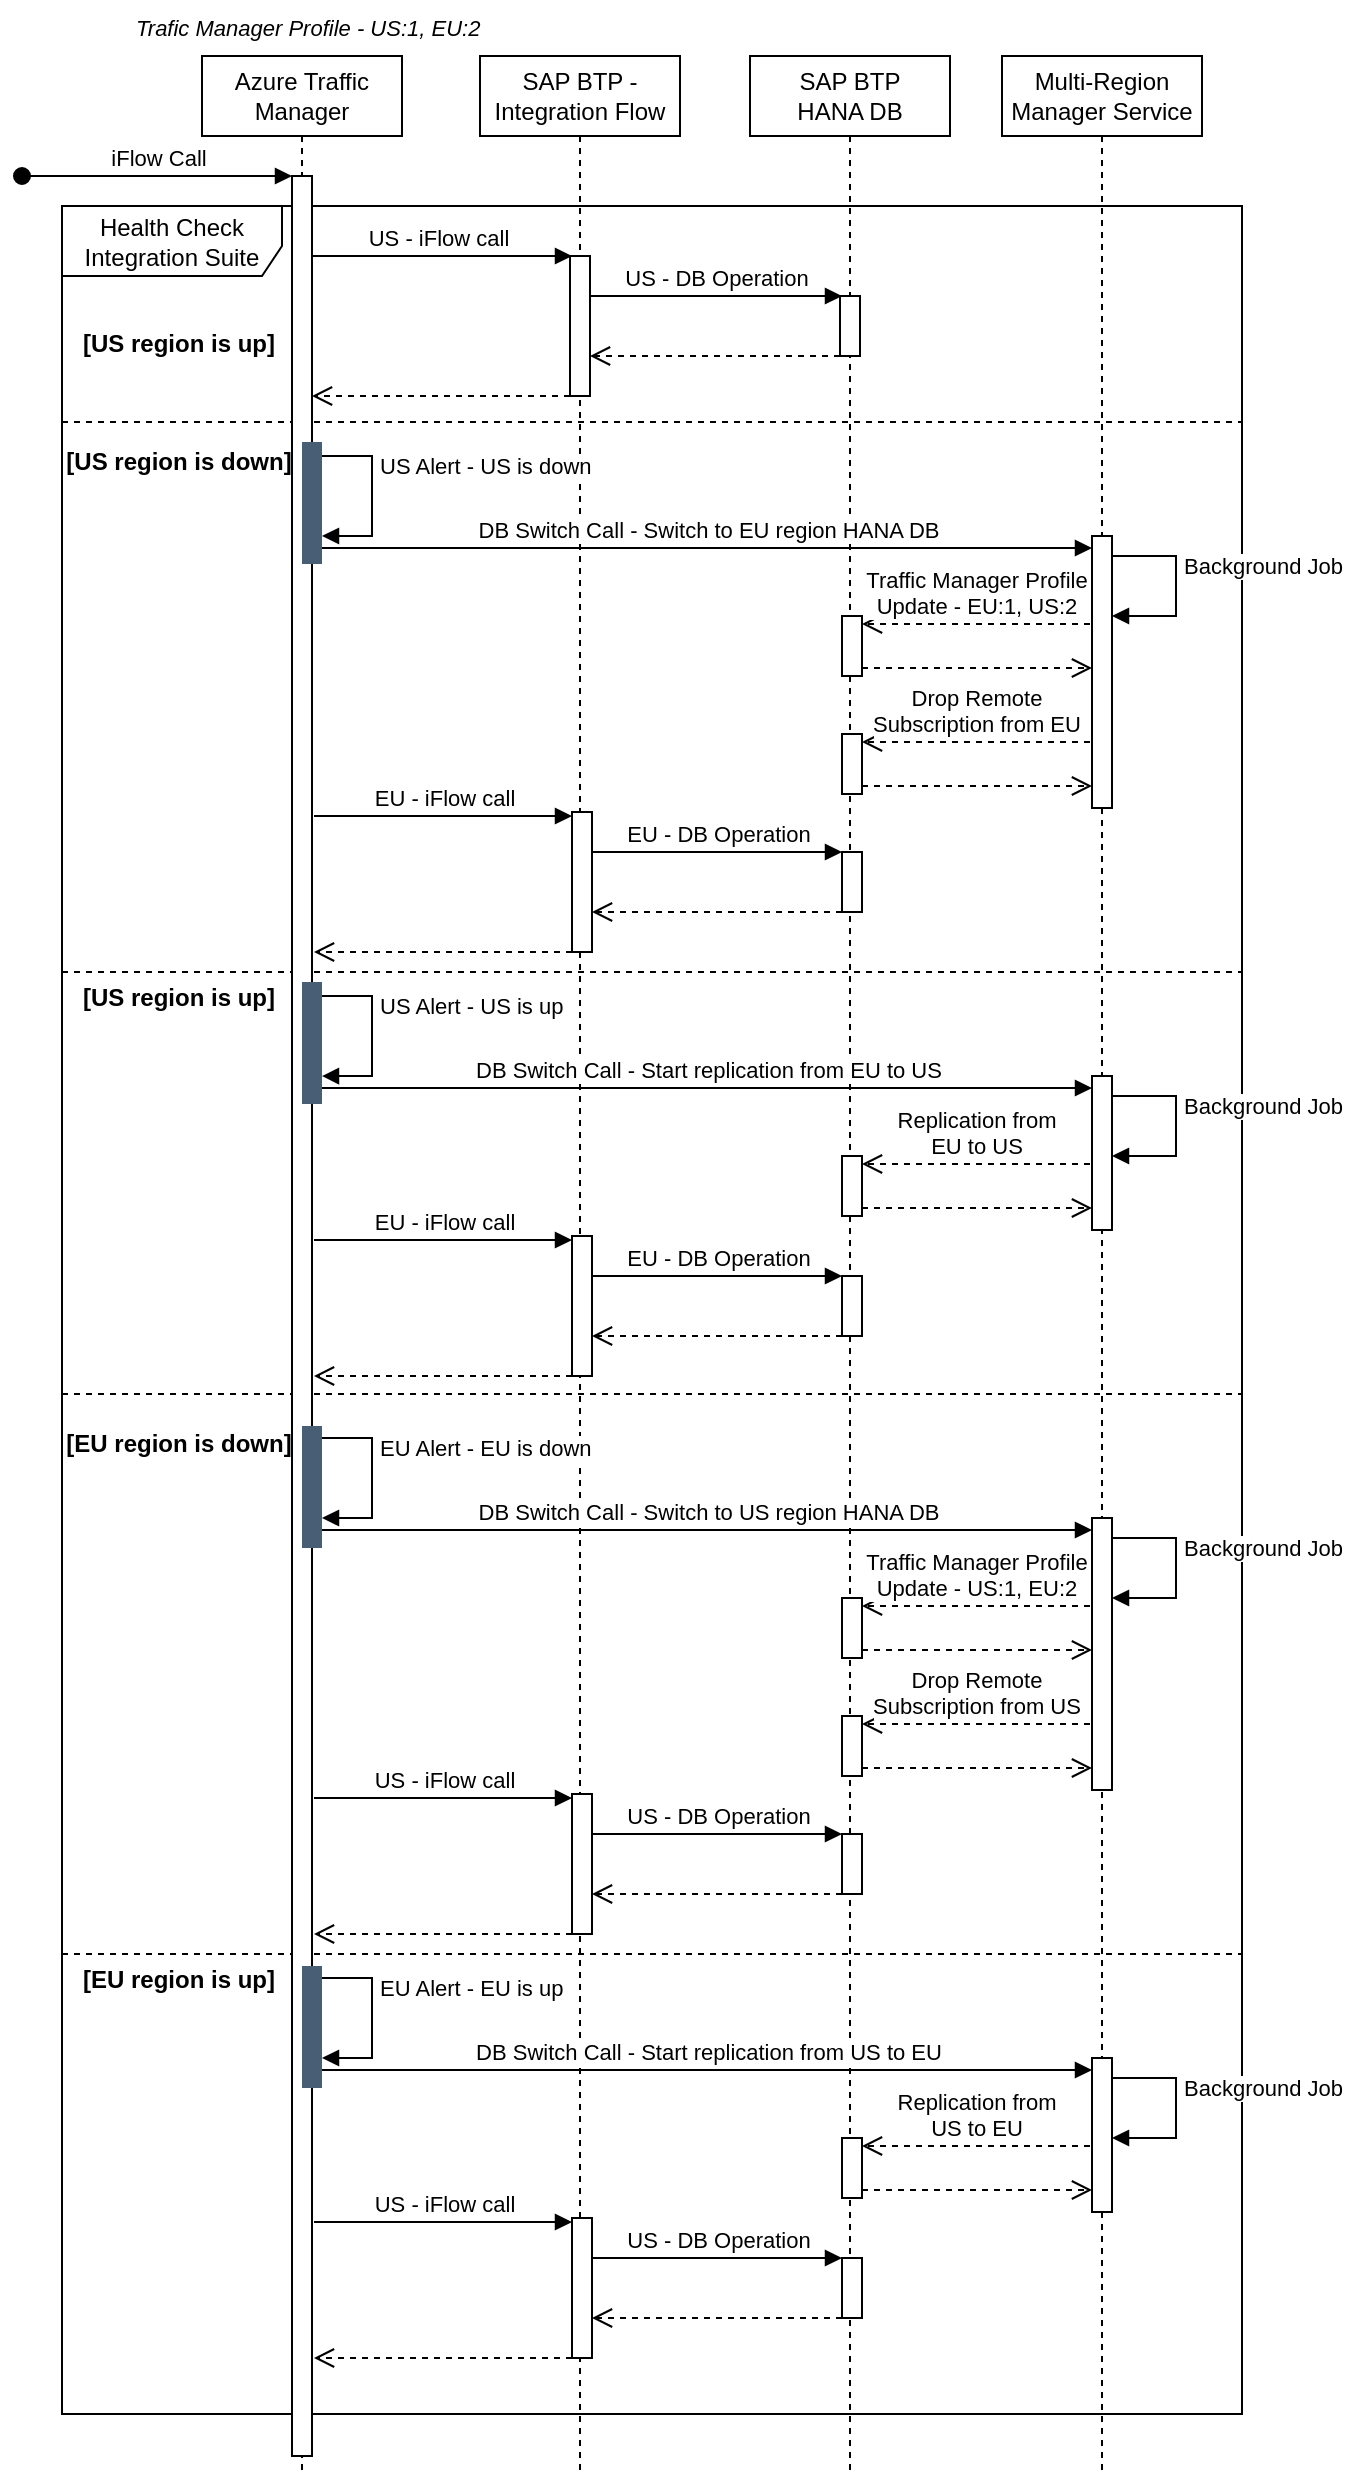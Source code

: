 <mxfile version="24.1.0" type="device" pages="2">
  <diagram name="Page-1" id="2YBvvXClWsGukQMizWep">
    <mxGraphModel dx="954" dy="591" grid="0" gridSize="10" guides="1" tooltips="1" connect="1" arrows="1" fold="1" page="1" pageScale="1" pageWidth="850" pageHeight="1100" math="0" shadow="0">
      <root>
        <mxCell id="0" />
        <mxCell id="1" parent="0" />
        <mxCell id="zrM729WMEHnbK86Mrexk-7" value="" style="line;strokeWidth=1;fillColor=none;align=left;verticalAlign=middle;spacingTop=-1;spacingLeft=3;spacingRight=3;rotatable=0;labelPosition=right;points=[];portConstraint=eastwest;strokeColor=inherit;dashed=1;" parent="1" vertex="1">
          <mxGeometry x="43" y="219" width="590" height="8" as="geometry" />
        </mxCell>
        <mxCell id="aM9ryv3xv72pqoxQDRHE-5" value="SAP BTP - Integration Flow" style="shape=umlLifeline;perimeter=lifelinePerimeter;whiteSpace=wrap;html=1;container=0;dropTarget=0;collapsible=0;recursiveResize=0;outlineConnect=0;portConstraint=eastwest;newEdgeStyle={&quot;edgeStyle&quot;:&quot;elbowEdgeStyle&quot;,&quot;elbow&quot;:&quot;vertical&quot;,&quot;curved&quot;:0,&quot;rounded&quot;:0};" parent="1" vertex="1">
          <mxGeometry x="252" y="40" width="100" height="1210" as="geometry" />
        </mxCell>
        <mxCell id="aM9ryv3xv72pqoxQDRHE-6" value="" style="html=1;points=[];perimeter=orthogonalPerimeter;outlineConnect=0;targetShapes=umlLifeline;portConstraint=eastwest;newEdgeStyle={&quot;edgeStyle&quot;:&quot;elbowEdgeStyle&quot;,&quot;elbow&quot;:&quot;vertical&quot;,&quot;curved&quot;:0,&quot;rounded&quot;:0};" parent="aM9ryv3xv72pqoxQDRHE-5" vertex="1">
          <mxGeometry x="45" y="100" width="10" height="70" as="geometry" />
        </mxCell>
        <mxCell id="aM9ryv3xv72pqoxQDRHE-7" value="US - iFlow call" style="html=1;verticalAlign=bottom;endArrow=block;edgeStyle=elbowEdgeStyle;elbow=vertical;curved=0;rounded=0;" parent="1" edge="1">
          <mxGeometry relative="1" as="geometry">
            <mxPoint x="163" y="140" as="sourcePoint" />
            <Array as="points">
              <mxPoint x="248" y="140" />
            </Array>
            <mxPoint x="298" y="140" as="targetPoint" />
          </mxGeometry>
        </mxCell>
        <mxCell id="aM9ryv3xv72pqoxQDRHE-8" value="" style="html=1;verticalAlign=bottom;endArrow=open;dashed=1;endSize=8;edgeStyle=elbowEdgeStyle;elbow=vertical;curved=0;rounded=0;" parent="1" source="aM9ryv3xv72pqoxQDRHE-6" edge="1">
          <mxGeometry x="0.261" relative="1" as="geometry">
            <mxPoint x="168" y="210" as="targetPoint" />
            <Array as="points">
              <mxPoint x="268" y="210" />
            </Array>
            <mxPoint x="293" y="210" as="sourcePoint" />
            <mxPoint as="offset" />
          </mxGeometry>
        </mxCell>
        <mxCell id="zrM729WMEHnbK86Mrexk-1" value="SAP BTP &lt;br&gt;HANA DB" style="shape=umlLifeline;perimeter=lifelinePerimeter;whiteSpace=wrap;html=1;container=0;dropTarget=0;collapsible=0;recursiveResize=0;outlineConnect=0;portConstraint=eastwest;newEdgeStyle={&quot;edgeStyle&quot;:&quot;elbowEdgeStyle&quot;,&quot;elbow&quot;:&quot;vertical&quot;,&quot;curved&quot;:0,&quot;rounded&quot;:0};" parent="1" vertex="1">
          <mxGeometry x="387" y="40" width="100" height="1210" as="geometry" />
        </mxCell>
        <mxCell id="zrM729WMEHnbK86Mrexk-2" value="" style="html=1;points=[];perimeter=orthogonalPerimeter;outlineConnect=0;targetShapes=umlLifeline;portConstraint=eastwest;newEdgeStyle={&quot;edgeStyle&quot;:&quot;elbowEdgeStyle&quot;,&quot;elbow&quot;:&quot;vertical&quot;,&quot;curved&quot;:0,&quot;rounded&quot;:0};" parent="zrM729WMEHnbK86Mrexk-1" vertex="1">
          <mxGeometry x="45" y="120" width="10" height="30" as="geometry" />
        </mxCell>
        <mxCell id="zrM729WMEHnbK86Mrexk-3" value="Health Check&lt;br&gt;Integration Suite" style="shape=umlFrame;whiteSpace=wrap;html=1;pointerEvents=0;width=110;height=35;" parent="1" vertex="1">
          <mxGeometry x="43" y="115" width="590" height="1104" as="geometry" />
        </mxCell>
        <mxCell id="zrM729WMEHnbK86Mrexk-4" value="US - DB Operation" style="html=1;verticalAlign=bottom;endArrow=block;edgeStyle=elbowEdgeStyle;elbow=vertical;curved=0;rounded=0;" parent="1" edge="1">
          <mxGeometry relative="1" as="geometry">
            <mxPoint x="307" y="160" as="sourcePoint" />
            <Array as="points">
              <mxPoint x="392" y="160" />
            </Array>
            <mxPoint x="433" y="160" as="targetPoint" />
          </mxGeometry>
        </mxCell>
        <mxCell id="zrM729WMEHnbK86Mrexk-6" value="" style="html=1;verticalAlign=bottom;endArrow=open;dashed=1;endSize=8;edgeStyle=elbowEdgeStyle;elbow=vertical;curved=0;rounded=0;" parent="1" edge="1">
          <mxGeometry relative="1" as="geometry">
            <mxPoint x="307" y="190.072" as="targetPoint" />
            <Array as="points" />
            <mxPoint x="432" y="190" as="sourcePoint" />
          </mxGeometry>
        </mxCell>
        <mxCell id="zrM729WMEHnbK86Mrexk-9" value="[US region is up]" style="text;align=center;fontStyle=1;verticalAlign=middle;spacingLeft=3;spacingRight=3;strokeColor=none;rotatable=0;points=[[0,0.5],[1,0.5]];portConstraint=eastwest;html=1;" parent="1" vertex="1">
          <mxGeometry x="71" y="171" width="60" height="26" as="geometry" />
        </mxCell>
        <mxCell id="zrM729WMEHnbK86Mrexk-12" value="" style="html=1;points=[];perimeter=orthogonalPerimeter;outlineConnect=0;targetShapes=umlLifeline;portConstraint=eastwest;newEdgeStyle={&quot;edgeStyle&quot;:&quot;elbowEdgeStyle&quot;,&quot;elbow&quot;:&quot;vertical&quot;,&quot;curved&quot;:0,&quot;rounded&quot;:0};" parent="1" vertex="1">
          <mxGeometry x="298" y="418" width="10" height="70" as="geometry" />
        </mxCell>
        <mxCell id="zrM729WMEHnbK86Mrexk-13" value="EU - iFlow call" style="html=1;verticalAlign=bottom;endArrow=block;edgeStyle=elbowEdgeStyle;elbow=vertical;curved=0;rounded=0;" parent="1" edge="1">
          <mxGeometry relative="1" as="geometry">
            <mxPoint x="169" y="420" as="sourcePoint" />
            <Array as="points">
              <mxPoint x="254" y="420" />
            </Array>
            <mxPoint x="298" y="420.0" as="targetPoint" />
          </mxGeometry>
        </mxCell>
        <mxCell id="zrM729WMEHnbK86Mrexk-14" value="" style="html=1;verticalAlign=bottom;endArrow=open;dashed=1;endSize=8;edgeStyle=elbowEdgeStyle;elbow=vertical;curved=0;rounded=0;" parent="1" source="zrM729WMEHnbK86Mrexk-12" edge="1">
          <mxGeometry x="0.261" relative="1" as="geometry">
            <mxPoint x="169" y="488" as="targetPoint" />
            <Array as="points">
              <mxPoint x="269" y="488" />
            </Array>
            <mxPoint x="293" y="488" as="sourcePoint" />
            <mxPoint as="offset" />
          </mxGeometry>
        </mxCell>
        <mxCell id="zrM729WMEHnbK86Mrexk-15" value="" style="html=1;points=[];perimeter=orthogonalPerimeter;outlineConnect=0;targetShapes=umlLifeline;portConstraint=eastwest;newEdgeStyle={&quot;edgeStyle&quot;:&quot;elbowEdgeStyle&quot;,&quot;elbow&quot;:&quot;vertical&quot;,&quot;curved&quot;:0,&quot;rounded&quot;:0};" parent="1" vertex="1">
          <mxGeometry x="433" y="438" width="10" height="30" as="geometry" />
        </mxCell>
        <mxCell id="zrM729WMEHnbK86Mrexk-16" value="EU - DB Operation" style="html=1;verticalAlign=bottom;endArrow=block;edgeStyle=elbowEdgeStyle;elbow=vertical;curved=0;rounded=0;" parent="1" edge="1">
          <mxGeometry relative="1" as="geometry">
            <mxPoint x="308" y="438" as="sourcePoint" />
            <Array as="points">
              <mxPoint x="393" y="438" />
            </Array>
            <mxPoint x="433" y="438" as="targetPoint" />
          </mxGeometry>
        </mxCell>
        <mxCell id="zrM729WMEHnbK86Mrexk-17" value="" style="html=1;verticalAlign=bottom;endArrow=open;dashed=1;endSize=8;edgeStyle=elbowEdgeStyle;elbow=vertical;curved=0;rounded=0;" parent="1" source="zrM729WMEHnbK86Mrexk-15" edge="1">
          <mxGeometry relative="1" as="geometry">
            <mxPoint x="308" y="468.122" as="targetPoint" />
            <Array as="points" />
            <mxPoint x="428" y="468.1" as="sourcePoint" />
          </mxGeometry>
        </mxCell>
        <mxCell id="zrM729WMEHnbK86Mrexk-18" value="Multi-Region Manager Service" style="shape=umlLifeline;perimeter=lifelinePerimeter;whiteSpace=wrap;html=1;container=1;dropTarget=0;collapsible=0;recursiveResize=0;outlineConnect=0;portConstraint=eastwest;newEdgeStyle={&quot;curved&quot;:0,&quot;rounded&quot;:0};labelBackgroundColor=none;" parent="1" vertex="1">
          <mxGeometry x="513" y="40" width="100" height="1210" as="geometry" />
        </mxCell>
        <mxCell id="zrM729WMEHnbK86Mrexk-31" value="" style="html=1;points=[];perimeter=orthogonalPerimeter;outlineConnect=0;targetShapes=umlLifeline;portConstraint=eastwest;newEdgeStyle={&quot;edgeStyle&quot;:&quot;elbowEdgeStyle&quot;,&quot;elbow&quot;:&quot;vertical&quot;,&quot;curved&quot;:0,&quot;rounded&quot;:0};" parent="zrM729WMEHnbK86Mrexk-18" vertex="1">
          <mxGeometry x="45" y="240" width="10" height="136" as="geometry" />
        </mxCell>
        <mxCell id="ogAeGWzkaPnB50WqBr5j-20" value="Background Job" style="html=1;align=left;spacingLeft=2;endArrow=block;rounded=0;edgeStyle=orthogonalEdgeStyle;curved=0;rounded=0;spacingTop=-20;" parent="zrM729WMEHnbK86Mrexk-18" source="zrM729WMEHnbK86Mrexk-31" target="zrM729WMEHnbK86Mrexk-31" edge="1">
          <mxGeometry x="-0.01" relative="1" as="geometry">
            <mxPoint x="57" y="250.04" as="sourcePoint" />
            <Array as="points">
              <mxPoint x="87" y="250" />
              <mxPoint x="87" y="280" />
            </Array>
            <mxPoint x="55" y="282" as="targetPoint" />
            <mxPoint as="offset" />
          </mxGeometry>
        </mxCell>
        <mxCell id="zrM729WMEHnbK86Mrexk-30" value="DB Switch Call - Switch to EU region HANA DB" style="html=1;verticalAlign=bottom;endArrow=block;edgeStyle=elbowEdgeStyle;elbow=vertical;curved=0;rounded=0;" parent="1" source="gCyigrRyYRWHMLv8Qtrl-44" edge="1">
          <mxGeometry x="0.002" relative="1" as="geometry">
            <mxPoint x="178" y="286" as="sourcePoint" />
            <Array as="points">
              <mxPoint x="258" y="286" />
            </Array>
            <mxPoint x="558" y="286" as="targetPoint" />
            <mxPoint as="offset" />
          </mxGeometry>
        </mxCell>
        <mxCell id="gCyigrRyYRWHMLv8Qtrl-1" value="" style="line;strokeWidth=1;fillColor=none;align=left;verticalAlign=middle;spacingTop=-1;spacingLeft=3;spacingRight=3;rotatable=0;labelPosition=right;points=[];portConstraint=eastwest;strokeColor=inherit;dashed=1;" parent="1" vertex="1">
          <mxGeometry x="43" y="494" width="590" height="8" as="geometry" />
        </mxCell>
        <mxCell id="gCyigrRyYRWHMLv8Qtrl-42" value="US Alert - US is down" style="html=1;align=left;spacingLeft=2;endArrow=block;rounded=0;edgeStyle=orthogonalEdgeStyle;curved=0;rounded=0;spacingTop=-20;" parent="1" target="gCyigrRyYRWHMLv8Qtrl-44" edge="1">
          <mxGeometry x="-0.002" relative="1" as="geometry">
            <mxPoint x="168" y="235" as="sourcePoint" />
            <Array as="points">
              <mxPoint x="168" y="240" />
              <mxPoint x="198" y="240" />
              <mxPoint x="198" y="280" />
            </Array>
            <mxPoint x="178" y="270" as="targetPoint" />
            <mxPoint as="offset" />
          </mxGeometry>
        </mxCell>
        <mxCell id="ogAeGWzkaPnB50WqBr5j-14" value="[US region is down]" style="text;align=center;fontStyle=1;verticalAlign=middle;spacingLeft=3;spacingRight=3;strokeColor=none;rotatable=0;points=[[0,0.5],[1,0.5]];portConstraint=eastwest;html=1;" parent="1" vertex="1">
          <mxGeometry x="71" y="230" width="60" height="26" as="geometry" />
        </mxCell>
        <mxCell id="kj1mgStsY-NAxuQ6exf5-1" value="Traffic Manager Profile&lt;br&gt;Update - EU:1, US:2" style="html=1;verticalAlign=bottom;endArrow=open;dashed=1;endSize=8;edgeStyle=elbowEdgeStyle;elbow=vertical;curved=0;rounded=0;" parent="1" target="kj1mgStsY-NAxuQ6exf5-2" edge="1">
          <mxGeometry relative="1" as="geometry">
            <mxPoint x="454" y="326" as="targetPoint" />
            <Array as="points" />
            <mxPoint x="557" y="324" as="sourcePoint" />
          </mxGeometry>
        </mxCell>
        <mxCell id="kj1mgStsY-NAxuQ6exf5-2" value="" style="html=1;points=[];perimeter=orthogonalPerimeter;outlineConnect=0;targetShapes=umlLifeline;portConstraint=eastwest;newEdgeStyle={&quot;edgeStyle&quot;:&quot;elbowEdgeStyle&quot;,&quot;elbow&quot;:&quot;vertical&quot;,&quot;curved&quot;:0,&quot;rounded&quot;:0};" parent="1" vertex="1">
          <mxGeometry x="433" y="320" width="10" height="30" as="geometry" />
        </mxCell>
        <mxCell id="kj1mgStsY-NAxuQ6exf5-3" value="" style="html=1;verticalAlign=bottom;endArrow=open;dashed=1;endSize=8;edgeStyle=elbowEdgeStyle;elbow=vertical;curved=0;rounded=0;" parent="1" target="zrM729WMEHnbK86Mrexk-31" edge="1">
          <mxGeometry relative="1" as="geometry">
            <mxPoint x="556" y="346" as="targetPoint" />
            <Array as="points" />
            <mxPoint x="443" y="346" as="sourcePoint" />
          </mxGeometry>
        </mxCell>
        <mxCell id="PEZ4hFLna6mqaKC0INII-2" value="Drop Remote&lt;br&gt;Subscription from EU" style="html=1;verticalAlign=bottom;endArrow=open;dashed=1;endSize=8;edgeStyle=elbowEdgeStyle;elbow=vertical;curved=0;rounded=0;" parent="1" target="PEZ4hFLna6mqaKC0INII-3" edge="1">
          <mxGeometry relative="1" as="geometry">
            <mxPoint x="454" y="385" as="targetPoint" />
            <Array as="points" />
            <mxPoint x="557" y="383" as="sourcePoint" />
          </mxGeometry>
        </mxCell>
        <mxCell id="PEZ4hFLna6mqaKC0INII-3" value="" style="html=1;points=[];perimeter=orthogonalPerimeter;outlineConnect=0;targetShapes=umlLifeline;portConstraint=eastwest;newEdgeStyle={&quot;edgeStyle&quot;:&quot;elbowEdgeStyle&quot;,&quot;elbow&quot;:&quot;vertical&quot;,&quot;curved&quot;:0,&quot;rounded&quot;:0};" parent="1" vertex="1">
          <mxGeometry x="433" y="379" width="10" height="30" as="geometry" />
        </mxCell>
        <mxCell id="PEZ4hFLna6mqaKC0INII-4" value="" style="html=1;verticalAlign=bottom;endArrow=open;dashed=1;endSize=8;edgeStyle=elbowEdgeStyle;elbow=vertical;curved=0;rounded=0;" parent="1" edge="1">
          <mxGeometry relative="1" as="geometry">
            <mxPoint x="558" y="405" as="targetPoint" />
            <Array as="points" />
            <mxPoint x="443" y="405" as="sourcePoint" />
          </mxGeometry>
        </mxCell>
        <mxCell id="PEZ4hFLna6mqaKC0INII-5" value="&lt;span style=&quot;font-size: 11px; text-wrap: nowrap; background-color: rgb(255, 255, 255);&quot;&gt;&lt;i&gt;Trafic Manager Profile - US:1, EU:2&lt;/i&gt;&lt;/span&gt;" style="text;whiteSpace=wrap;html=1;" parent="1" vertex="1">
          <mxGeometry x="77.5" y="12" width="183" height="25" as="geometry" />
        </mxCell>
        <mxCell id="PEZ4hFLna6mqaKC0INII-6" value="[US region is up]" style="text;align=center;fontStyle=1;verticalAlign=middle;spacingLeft=3;spacingRight=3;strokeColor=none;rotatable=0;points=[[0,0.5],[1,0.5]];portConstraint=eastwest;html=1;" parent="1" vertex="1">
          <mxGeometry x="71" y="498" width="60" height="26" as="geometry" />
        </mxCell>
        <mxCell id="PEZ4hFLna6mqaKC0INII-9" value="" style="html=1;points=[];perimeter=orthogonalPerimeter;outlineConnect=0;targetShapes=umlLifeline;portConstraint=eastwest;newEdgeStyle={&quot;edgeStyle&quot;:&quot;elbowEdgeStyle&quot;,&quot;elbow&quot;:&quot;vertical&quot;,&quot;curved&quot;:0,&quot;rounded&quot;:0};" parent="1" vertex="1">
          <mxGeometry x="558" y="550" width="10" height="77" as="geometry" />
        </mxCell>
        <mxCell id="PEZ4hFLna6mqaKC0INII-10" value="Background Job" style="html=1;align=left;spacingLeft=2;endArrow=block;rounded=0;edgeStyle=orthogonalEdgeStyle;curved=0;rounded=0;spacingTop=-20;" parent="1" source="PEZ4hFLna6mqaKC0INII-9" target="PEZ4hFLna6mqaKC0INII-9" edge="1">
          <mxGeometry x="0.001" relative="1" as="geometry">
            <mxPoint x="570" y="560.04" as="sourcePoint" />
            <Array as="points">
              <mxPoint x="600" y="560" />
              <mxPoint x="600" y="590" />
            </Array>
            <mxPoint x="568" y="592" as="targetPoint" />
            <mxPoint as="offset" />
          </mxGeometry>
        </mxCell>
        <mxCell id="PEZ4hFLna6mqaKC0INII-11" value="DB Switch Call - Start replication from EU to US" style="html=1;verticalAlign=bottom;endArrow=block;edgeStyle=elbowEdgeStyle;elbow=vertical;curved=0;rounded=0;" parent="1" edge="1">
          <mxGeometry x="0.002" relative="1" as="geometry">
            <mxPoint x="173.0" y="556" as="sourcePoint" />
            <Array as="points">
              <mxPoint x="258" y="556" />
            </Array>
            <mxPoint x="558" y="556" as="targetPoint" />
            <mxPoint as="offset" />
          </mxGeometry>
        </mxCell>
        <mxCell id="PEZ4hFLna6mqaKC0INII-12" value="US Alert - US is up" style="html=1;align=left;spacingLeft=2;endArrow=block;rounded=0;edgeStyle=orthogonalEdgeStyle;curved=0;rounded=0;spacingTop=-20;" parent="1" edge="1">
          <mxGeometry x="-0.002" relative="1" as="geometry">
            <mxPoint x="168" y="505" as="sourcePoint" />
            <Array as="points">
              <mxPoint x="168" y="510" />
              <mxPoint x="198" y="510" />
              <mxPoint x="198" y="550" />
            </Array>
            <mxPoint x="173.0" y="550.043" as="targetPoint" />
            <mxPoint as="offset" />
          </mxGeometry>
        </mxCell>
        <mxCell id="PEZ4hFLna6mqaKC0INII-13" value="Replication from &lt;br&gt;EU to US" style="html=1;verticalAlign=bottom;endArrow=open;dashed=1;endSize=8;edgeStyle=elbowEdgeStyle;elbow=vertical;curved=0;rounded=0;" parent="1" target="PEZ4hFLna6mqaKC0INII-14" edge="1">
          <mxGeometry relative="1" as="geometry">
            <mxPoint x="454" y="596" as="targetPoint" />
            <Array as="points" />
            <mxPoint x="557" y="594" as="sourcePoint" />
          </mxGeometry>
        </mxCell>
        <mxCell id="PEZ4hFLna6mqaKC0INII-14" value="" style="html=1;points=[];perimeter=orthogonalPerimeter;outlineConnect=0;targetShapes=umlLifeline;portConstraint=eastwest;newEdgeStyle={&quot;edgeStyle&quot;:&quot;elbowEdgeStyle&quot;,&quot;elbow&quot;:&quot;vertical&quot;,&quot;curved&quot;:0,&quot;rounded&quot;:0};" parent="1" vertex="1">
          <mxGeometry x="433" y="590" width="10" height="30" as="geometry" />
        </mxCell>
        <mxCell id="PEZ4hFLna6mqaKC0INII-15" value="" style="html=1;verticalAlign=bottom;endArrow=open;dashed=1;endSize=8;edgeStyle=elbowEdgeStyle;elbow=vertical;curved=0;rounded=0;" parent="1" target="PEZ4hFLna6mqaKC0INII-9" edge="1">
          <mxGeometry relative="1" as="geometry">
            <mxPoint x="556" y="616" as="targetPoint" />
            <Array as="points" />
            <mxPoint x="443" y="616" as="sourcePoint" />
          </mxGeometry>
        </mxCell>
        <mxCell id="PEZ4hFLna6mqaKC0INII-19" value="" style="html=1;points=[];perimeter=orthogonalPerimeter;outlineConnect=0;targetShapes=umlLifeline;portConstraint=eastwest;newEdgeStyle={&quot;edgeStyle&quot;:&quot;elbowEdgeStyle&quot;,&quot;elbow&quot;:&quot;vertical&quot;,&quot;curved&quot;:0,&quot;rounded&quot;:0};" parent="1" vertex="1">
          <mxGeometry x="298" y="630" width="10" height="70" as="geometry" />
        </mxCell>
        <mxCell id="PEZ4hFLna6mqaKC0INII-20" value="EU - iFlow call" style="html=1;verticalAlign=bottom;endArrow=block;edgeStyle=elbowEdgeStyle;elbow=vertical;curved=0;rounded=0;" parent="1" edge="1">
          <mxGeometry relative="1" as="geometry">
            <mxPoint x="169" y="632" as="sourcePoint" />
            <Array as="points">
              <mxPoint x="254" y="632" />
            </Array>
            <mxPoint x="298" y="632.0" as="targetPoint" />
          </mxGeometry>
        </mxCell>
        <mxCell id="PEZ4hFLna6mqaKC0INII-21" value="" style="html=1;verticalAlign=bottom;endArrow=open;dashed=1;endSize=8;edgeStyle=elbowEdgeStyle;elbow=vertical;curved=0;rounded=0;" parent="1" source="PEZ4hFLna6mqaKC0INII-19" edge="1">
          <mxGeometry x="0.261" relative="1" as="geometry">
            <mxPoint x="169" y="700" as="targetPoint" />
            <Array as="points">
              <mxPoint x="269" y="700" />
            </Array>
            <mxPoint x="293" y="700" as="sourcePoint" />
            <mxPoint as="offset" />
          </mxGeometry>
        </mxCell>
        <mxCell id="PEZ4hFLna6mqaKC0INII-22" value="" style="html=1;points=[];perimeter=orthogonalPerimeter;outlineConnect=0;targetShapes=umlLifeline;portConstraint=eastwest;newEdgeStyle={&quot;edgeStyle&quot;:&quot;elbowEdgeStyle&quot;,&quot;elbow&quot;:&quot;vertical&quot;,&quot;curved&quot;:0,&quot;rounded&quot;:0};" parent="1" vertex="1">
          <mxGeometry x="433" y="650" width="10" height="30" as="geometry" />
        </mxCell>
        <mxCell id="PEZ4hFLna6mqaKC0INII-23" value="EU - DB Operation" style="html=1;verticalAlign=bottom;endArrow=block;edgeStyle=elbowEdgeStyle;elbow=vertical;curved=0;rounded=0;" parent="1" edge="1">
          <mxGeometry relative="1" as="geometry">
            <mxPoint x="308" y="650" as="sourcePoint" />
            <Array as="points">
              <mxPoint x="393" y="650" />
            </Array>
            <mxPoint x="433" y="650" as="targetPoint" />
          </mxGeometry>
        </mxCell>
        <mxCell id="PEZ4hFLna6mqaKC0INII-24" value="" style="html=1;verticalAlign=bottom;endArrow=open;dashed=1;endSize=8;edgeStyle=elbowEdgeStyle;elbow=vertical;curved=0;rounded=0;" parent="1" source="PEZ4hFLna6mqaKC0INII-22" edge="1">
          <mxGeometry relative="1" as="geometry">
            <mxPoint x="308" y="680.122" as="targetPoint" />
            <Array as="points" />
            <mxPoint x="428" y="680.1" as="sourcePoint" />
          </mxGeometry>
        </mxCell>
        <mxCell id="PEZ4hFLna6mqaKC0INII-25" value="" style="line;strokeWidth=1;fillColor=none;align=left;verticalAlign=middle;spacingTop=-1;spacingLeft=3;spacingRight=3;rotatable=0;labelPosition=right;points=[];portConstraint=eastwest;strokeColor=inherit;dashed=1;" parent="1" vertex="1">
          <mxGeometry x="43" y="705" width="590" height="8" as="geometry" />
        </mxCell>
        <mxCell id="PEZ4hFLna6mqaKC0INII-47" value="" style="html=1;points=[];perimeter=orthogonalPerimeter;outlineConnect=0;targetShapes=umlLifeline;portConstraint=eastwest;newEdgeStyle={&quot;edgeStyle&quot;:&quot;elbowEdgeStyle&quot;,&quot;elbow&quot;:&quot;vertical&quot;,&quot;curved&quot;:0,&quot;rounded&quot;:0};" parent="1" vertex="1">
          <mxGeometry x="298" y="909" width="10" height="70" as="geometry" />
        </mxCell>
        <mxCell id="PEZ4hFLna6mqaKC0INII-48" value="US - iFlow call" style="html=1;verticalAlign=bottom;endArrow=block;edgeStyle=elbowEdgeStyle;elbow=vertical;curved=0;rounded=0;" parent="1" edge="1">
          <mxGeometry relative="1" as="geometry">
            <mxPoint x="169" y="911" as="sourcePoint" />
            <Array as="points">
              <mxPoint x="254" y="911" />
            </Array>
            <mxPoint x="298" y="911.0" as="targetPoint" />
          </mxGeometry>
        </mxCell>
        <mxCell id="PEZ4hFLna6mqaKC0INII-49" value="" style="html=1;verticalAlign=bottom;endArrow=open;dashed=1;endSize=8;edgeStyle=elbowEdgeStyle;elbow=vertical;curved=0;rounded=0;" parent="1" source="PEZ4hFLna6mqaKC0INII-47" edge="1">
          <mxGeometry x="0.261" relative="1" as="geometry">
            <mxPoint x="169" y="979" as="targetPoint" />
            <Array as="points">
              <mxPoint x="269" y="979" />
            </Array>
            <mxPoint x="293" y="979" as="sourcePoint" />
            <mxPoint as="offset" />
          </mxGeometry>
        </mxCell>
        <mxCell id="PEZ4hFLna6mqaKC0INII-50" value="" style="html=1;points=[];perimeter=orthogonalPerimeter;outlineConnect=0;targetShapes=umlLifeline;portConstraint=eastwest;newEdgeStyle={&quot;edgeStyle&quot;:&quot;elbowEdgeStyle&quot;,&quot;elbow&quot;:&quot;vertical&quot;,&quot;curved&quot;:0,&quot;rounded&quot;:0};" parent="1" vertex="1">
          <mxGeometry x="433" y="929" width="10" height="30" as="geometry" />
        </mxCell>
        <mxCell id="PEZ4hFLna6mqaKC0INII-51" value="US - DB Operation" style="html=1;verticalAlign=bottom;endArrow=block;edgeStyle=elbowEdgeStyle;elbow=vertical;curved=0;rounded=0;" parent="1" edge="1">
          <mxGeometry relative="1" as="geometry">
            <mxPoint x="308" y="929" as="sourcePoint" />
            <Array as="points">
              <mxPoint x="393" y="929" />
            </Array>
            <mxPoint x="433" y="929" as="targetPoint" />
          </mxGeometry>
        </mxCell>
        <mxCell id="PEZ4hFLna6mqaKC0INII-52" value="" style="html=1;verticalAlign=bottom;endArrow=open;dashed=1;endSize=8;edgeStyle=elbowEdgeStyle;elbow=vertical;curved=0;rounded=0;" parent="1" source="PEZ4hFLna6mqaKC0INII-50" edge="1">
          <mxGeometry relative="1" as="geometry">
            <mxPoint x="308" y="959.122" as="targetPoint" />
            <Array as="points" />
            <mxPoint x="428" y="959.1" as="sourcePoint" />
          </mxGeometry>
        </mxCell>
        <mxCell id="PEZ4hFLna6mqaKC0INII-53" value="" style="html=1;points=[];perimeter=orthogonalPerimeter;outlineConnect=0;targetShapes=umlLifeline;portConstraint=eastwest;newEdgeStyle={&quot;edgeStyle&quot;:&quot;elbowEdgeStyle&quot;,&quot;elbow&quot;:&quot;vertical&quot;,&quot;curved&quot;:0,&quot;rounded&quot;:0};" parent="1" vertex="1">
          <mxGeometry x="558" y="771" width="10" height="136" as="geometry" />
        </mxCell>
        <mxCell id="PEZ4hFLna6mqaKC0INII-54" value="Background Job" style="html=1;align=left;spacingLeft=2;endArrow=block;rounded=0;edgeStyle=orthogonalEdgeStyle;curved=0;rounded=0;spacingTop=-20;" parent="1" source="PEZ4hFLna6mqaKC0INII-53" target="PEZ4hFLna6mqaKC0INII-53" edge="1">
          <mxGeometry x="-0.01" relative="1" as="geometry">
            <mxPoint x="570" y="781.04" as="sourcePoint" />
            <Array as="points">
              <mxPoint x="600" y="781" />
              <mxPoint x="600" y="811" />
            </Array>
            <mxPoint x="568" y="813" as="targetPoint" />
            <mxPoint as="offset" />
          </mxGeometry>
        </mxCell>
        <mxCell id="PEZ4hFLna6mqaKC0INII-55" value="DB Switch Call - Switch to US region HANA DB" style="html=1;verticalAlign=bottom;endArrow=block;edgeStyle=elbowEdgeStyle;elbow=vertical;curved=0;rounded=0;" parent="1" edge="1">
          <mxGeometry x="0.002" relative="1" as="geometry">
            <mxPoint x="173.0" y="777" as="sourcePoint" />
            <Array as="points">
              <mxPoint x="258" y="777" />
            </Array>
            <mxPoint x="558" y="777" as="targetPoint" />
            <mxPoint as="offset" />
          </mxGeometry>
        </mxCell>
        <mxCell id="PEZ4hFLna6mqaKC0INII-56" value="" style="line;strokeWidth=1;fillColor=none;align=left;verticalAlign=middle;spacingTop=-1;spacingLeft=3;spacingRight=3;rotatable=0;labelPosition=right;points=[];portConstraint=eastwest;strokeColor=inherit;dashed=1;" parent="1" vertex="1">
          <mxGeometry x="43" y="985" width="590" height="8" as="geometry" />
        </mxCell>
        <mxCell id="PEZ4hFLna6mqaKC0INII-57" value="EU Alert - EU is down" style="html=1;align=left;spacingLeft=2;endArrow=block;rounded=0;edgeStyle=orthogonalEdgeStyle;curved=0;rounded=0;spacingTop=-20;" parent="1" edge="1">
          <mxGeometry x="-0.002" relative="1" as="geometry">
            <mxPoint x="168" y="726" as="sourcePoint" />
            <Array as="points">
              <mxPoint x="168" y="731" />
              <mxPoint x="198" y="731" />
              <mxPoint x="198" y="771" />
            </Array>
            <mxPoint x="173.0" y="771.0" as="targetPoint" />
            <mxPoint as="offset" />
          </mxGeometry>
        </mxCell>
        <mxCell id="PEZ4hFLna6mqaKC0INII-58" value="[EU region is down]" style="text;align=center;fontStyle=1;verticalAlign=middle;spacingLeft=3;spacingRight=3;strokeColor=none;rotatable=0;points=[[0,0.5],[1,0.5]];portConstraint=eastwest;html=1;" parent="1" vertex="1">
          <mxGeometry x="71" y="721" width="60" height="26" as="geometry" />
        </mxCell>
        <mxCell id="PEZ4hFLna6mqaKC0INII-60" value="Traffic Manager Profile&lt;br&gt;Update - US:1, EU:2" style="html=1;verticalAlign=bottom;endArrow=open;dashed=1;endSize=8;edgeStyle=elbowEdgeStyle;elbow=vertical;curved=0;rounded=0;" parent="1" target="PEZ4hFLna6mqaKC0INII-61" edge="1">
          <mxGeometry relative="1" as="geometry">
            <mxPoint x="454" y="817" as="targetPoint" />
            <Array as="points" />
            <mxPoint x="557" y="815" as="sourcePoint" />
          </mxGeometry>
        </mxCell>
        <mxCell id="PEZ4hFLna6mqaKC0INII-61" value="" style="html=1;points=[];perimeter=orthogonalPerimeter;outlineConnect=0;targetShapes=umlLifeline;portConstraint=eastwest;newEdgeStyle={&quot;edgeStyle&quot;:&quot;elbowEdgeStyle&quot;,&quot;elbow&quot;:&quot;vertical&quot;,&quot;curved&quot;:0,&quot;rounded&quot;:0};" parent="1" vertex="1">
          <mxGeometry x="433" y="811" width="10" height="30" as="geometry" />
        </mxCell>
        <mxCell id="PEZ4hFLna6mqaKC0INII-62" value="" style="html=1;verticalAlign=bottom;endArrow=open;dashed=1;endSize=8;edgeStyle=elbowEdgeStyle;elbow=vertical;curved=0;rounded=0;" parent="1" target="PEZ4hFLna6mqaKC0INII-53" edge="1">
          <mxGeometry relative="1" as="geometry">
            <mxPoint x="556" y="837" as="targetPoint" />
            <Array as="points" />
            <mxPoint x="443" y="837" as="sourcePoint" />
          </mxGeometry>
        </mxCell>
        <mxCell id="PEZ4hFLna6mqaKC0INII-63" value="Drop Remote&lt;br&gt;Subscription from US" style="html=1;verticalAlign=bottom;endArrow=open;dashed=1;endSize=8;edgeStyle=elbowEdgeStyle;elbow=vertical;curved=0;rounded=0;" parent="1" target="PEZ4hFLna6mqaKC0INII-64" edge="1">
          <mxGeometry relative="1" as="geometry">
            <mxPoint x="454" y="876" as="targetPoint" />
            <Array as="points" />
            <mxPoint x="557" y="874" as="sourcePoint" />
          </mxGeometry>
        </mxCell>
        <mxCell id="PEZ4hFLna6mqaKC0INII-64" value="" style="html=1;points=[];perimeter=orthogonalPerimeter;outlineConnect=0;targetShapes=umlLifeline;portConstraint=eastwest;newEdgeStyle={&quot;edgeStyle&quot;:&quot;elbowEdgeStyle&quot;,&quot;elbow&quot;:&quot;vertical&quot;,&quot;curved&quot;:0,&quot;rounded&quot;:0};" parent="1" vertex="1">
          <mxGeometry x="433" y="870" width="10" height="30" as="geometry" />
        </mxCell>
        <mxCell id="PEZ4hFLna6mqaKC0INII-65" value="" style="html=1;verticalAlign=bottom;endArrow=open;dashed=1;endSize=8;edgeStyle=elbowEdgeStyle;elbow=vertical;curved=0;rounded=0;" parent="1" edge="1">
          <mxGeometry relative="1" as="geometry">
            <mxPoint x="558" y="896" as="targetPoint" />
            <Array as="points" />
            <mxPoint x="443" y="896" as="sourcePoint" />
          </mxGeometry>
        </mxCell>
        <mxCell id="PEZ4hFLna6mqaKC0INII-68" value="" style="html=1;points=[];perimeter=orthogonalPerimeter;outlineConnect=0;targetShapes=umlLifeline;portConstraint=eastwest;newEdgeStyle={&quot;edgeStyle&quot;:&quot;elbowEdgeStyle&quot;,&quot;elbow&quot;:&quot;vertical&quot;,&quot;curved&quot;:0,&quot;rounded&quot;:0};" parent="1" vertex="1">
          <mxGeometry x="558" y="1041" width="10" height="77" as="geometry" />
        </mxCell>
        <mxCell id="PEZ4hFLna6mqaKC0INII-69" value="Background Job" style="html=1;align=left;spacingLeft=2;endArrow=block;rounded=0;edgeStyle=orthogonalEdgeStyle;curved=0;rounded=0;spacingTop=-20;" parent="1" source="PEZ4hFLna6mqaKC0INII-68" target="PEZ4hFLna6mqaKC0INII-68" edge="1">
          <mxGeometry x="0.001" relative="1" as="geometry">
            <mxPoint x="570" y="1051.04" as="sourcePoint" />
            <Array as="points">
              <mxPoint x="600" y="1051" />
              <mxPoint x="600" y="1081" />
            </Array>
            <mxPoint x="568" y="1083" as="targetPoint" />
            <mxPoint as="offset" />
          </mxGeometry>
        </mxCell>
        <mxCell id="PEZ4hFLna6mqaKC0INII-70" value="DB Switch Call - Start replication from US to EU" style="html=1;verticalAlign=bottom;endArrow=block;edgeStyle=elbowEdgeStyle;elbow=vertical;curved=0;rounded=0;" parent="1" edge="1">
          <mxGeometry x="0.002" relative="1" as="geometry">
            <mxPoint x="173.0" y="1047" as="sourcePoint" />
            <Array as="points">
              <mxPoint x="258" y="1047" />
            </Array>
            <mxPoint x="558" y="1047" as="targetPoint" />
            <mxPoint as="offset" />
          </mxGeometry>
        </mxCell>
        <mxCell id="PEZ4hFLna6mqaKC0INII-71" value="EU Alert - EU is up" style="html=1;align=left;spacingLeft=2;endArrow=block;rounded=0;edgeStyle=orthogonalEdgeStyle;curved=0;rounded=0;spacingTop=-20;" parent="1" edge="1">
          <mxGeometry x="-0.002" relative="1" as="geometry">
            <mxPoint x="168" y="996" as="sourcePoint" />
            <Array as="points">
              <mxPoint x="168" y="1001" />
              <mxPoint x="198" y="1001" />
              <mxPoint x="198" y="1041" />
            </Array>
            <mxPoint x="173.0" y="1041.0" as="targetPoint" />
            <mxPoint as="offset" />
          </mxGeometry>
        </mxCell>
        <mxCell id="PEZ4hFLna6mqaKC0INII-72" value="Replication from &lt;br&gt;US to EU" style="html=1;verticalAlign=bottom;endArrow=open;dashed=1;endSize=8;edgeStyle=elbowEdgeStyle;elbow=vertical;curved=0;rounded=0;" parent="1" target="PEZ4hFLna6mqaKC0INII-73" edge="1">
          <mxGeometry relative="1" as="geometry">
            <mxPoint x="454" y="1087" as="targetPoint" />
            <Array as="points" />
            <mxPoint x="557" y="1085" as="sourcePoint" />
          </mxGeometry>
        </mxCell>
        <mxCell id="PEZ4hFLna6mqaKC0INII-73" value="" style="html=1;points=[];perimeter=orthogonalPerimeter;outlineConnect=0;targetShapes=umlLifeline;portConstraint=eastwest;newEdgeStyle={&quot;edgeStyle&quot;:&quot;elbowEdgeStyle&quot;,&quot;elbow&quot;:&quot;vertical&quot;,&quot;curved&quot;:0,&quot;rounded&quot;:0};" parent="1" vertex="1">
          <mxGeometry x="433" y="1081" width="10" height="30" as="geometry" />
        </mxCell>
        <mxCell id="PEZ4hFLna6mqaKC0INII-74" value="" style="html=1;verticalAlign=bottom;endArrow=open;dashed=1;endSize=8;edgeStyle=elbowEdgeStyle;elbow=vertical;curved=0;rounded=0;" parent="1" target="PEZ4hFLna6mqaKC0INII-68" edge="1">
          <mxGeometry relative="1" as="geometry">
            <mxPoint x="556" y="1107" as="targetPoint" />
            <Array as="points" />
            <mxPoint x="443" y="1107" as="sourcePoint" />
          </mxGeometry>
        </mxCell>
        <mxCell id="PEZ4hFLna6mqaKC0INII-75" value="" style="html=1;points=[];perimeter=orthogonalPerimeter;outlineConnect=0;targetShapes=umlLifeline;portConstraint=eastwest;newEdgeStyle={&quot;edgeStyle&quot;:&quot;elbowEdgeStyle&quot;,&quot;elbow&quot;:&quot;vertical&quot;,&quot;curved&quot;:0,&quot;rounded&quot;:0};" parent="1" vertex="1">
          <mxGeometry x="298" y="1121" width="10" height="70" as="geometry" />
        </mxCell>
        <mxCell id="PEZ4hFLna6mqaKC0INII-76" value="US - iFlow call" style="html=1;verticalAlign=bottom;endArrow=block;edgeStyle=elbowEdgeStyle;elbow=vertical;curved=0;rounded=0;" parent="1" edge="1">
          <mxGeometry relative="1" as="geometry">
            <mxPoint x="169" y="1123" as="sourcePoint" />
            <Array as="points">
              <mxPoint x="254" y="1123" />
            </Array>
            <mxPoint x="298" y="1123" as="targetPoint" />
          </mxGeometry>
        </mxCell>
        <mxCell id="PEZ4hFLna6mqaKC0INII-77" value="" style="html=1;verticalAlign=bottom;endArrow=open;dashed=1;endSize=8;edgeStyle=elbowEdgeStyle;elbow=vertical;curved=0;rounded=0;" parent="1" source="PEZ4hFLna6mqaKC0INII-75" edge="1">
          <mxGeometry x="0.261" relative="1" as="geometry">
            <mxPoint x="169" y="1191" as="targetPoint" />
            <Array as="points">
              <mxPoint x="269" y="1191" />
            </Array>
            <mxPoint x="293" y="1191" as="sourcePoint" />
            <mxPoint as="offset" />
          </mxGeometry>
        </mxCell>
        <mxCell id="PEZ4hFLna6mqaKC0INII-78" value="" style="html=1;points=[];perimeter=orthogonalPerimeter;outlineConnect=0;targetShapes=umlLifeline;portConstraint=eastwest;newEdgeStyle={&quot;edgeStyle&quot;:&quot;elbowEdgeStyle&quot;,&quot;elbow&quot;:&quot;vertical&quot;,&quot;curved&quot;:0,&quot;rounded&quot;:0};" parent="1" vertex="1">
          <mxGeometry x="433" y="1141" width="10" height="30" as="geometry" />
        </mxCell>
        <mxCell id="PEZ4hFLna6mqaKC0INII-79" value="US - DB Operation" style="html=1;verticalAlign=bottom;endArrow=block;edgeStyle=elbowEdgeStyle;elbow=vertical;curved=0;rounded=0;" parent="1" edge="1">
          <mxGeometry relative="1" as="geometry">
            <mxPoint x="308" y="1141" as="sourcePoint" />
            <Array as="points">
              <mxPoint x="393" y="1141" />
            </Array>
            <mxPoint x="433" y="1141" as="targetPoint" />
          </mxGeometry>
        </mxCell>
        <mxCell id="PEZ4hFLna6mqaKC0INII-80" value="" style="html=1;verticalAlign=bottom;endArrow=open;dashed=1;endSize=8;edgeStyle=elbowEdgeStyle;elbow=vertical;curved=0;rounded=0;" parent="1" source="PEZ4hFLna6mqaKC0INII-78" edge="1">
          <mxGeometry relative="1" as="geometry">
            <mxPoint x="308" y="1171.122" as="targetPoint" />
            <Array as="points" />
            <mxPoint x="428" y="1171.1" as="sourcePoint" />
          </mxGeometry>
        </mxCell>
        <mxCell id="PEZ4hFLna6mqaKC0INII-81" value="[EU region is up]" style="text;align=center;fontStyle=1;verticalAlign=middle;spacingLeft=3;spacingRight=3;strokeColor=none;rotatable=0;points=[[0,0.5],[1,0.5]];portConstraint=eastwest;html=1;" parent="1" vertex="1">
          <mxGeometry x="71" y="989" width="60" height="26" as="geometry" />
        </mxCell>
        <mxCell id="aM9ryv3xv72pqoxQDRHE-1" value="Azure Traffic Manager" style="shape=umlLifeline;perimeter=lifelinePerimeter;whiteSpace=wrap;html=1;container=0;dropTarget=0;collapsible=0;recursiveResize=0;outlineConnect=0;portConstraint=eastwest;newEdgeStyle={&quot;edgeStyle&quot;:&quot;elbowEdgeStyle&quot;,&quot;elbow&quot;:&quot;vertical&quot;,&quot;curved&quot;:0,&quot;rounded&quot;:0};" parent="1" vertex="1">
          <mxGeometry x="113" y="40" width="100" height="1210" as="geometry" />
        </mxCell>
        <mxCell id="aM9ryv3xv72pqoxQDRHE-2" value="" style="html=1;points=[];perimeter=orthogonalPerimeter;outlineConnect=0;targetShapes=umlLifeline;portConstraint=eastwest;newEdgeStyle={&quot;edgeStyle&quot;:&quot;elbowEdgeStyle&quot;,&quot;elbow&quot;:&quot;vertical&quot;,&quot;curved&quot;:0,&quot;rounded&quot;:0};fillColor=default;" parent="aM9ryv3xv72pqoxQDRHE-1" vertex="1">
          <mxGeometry x="45" y="60" width="10" height="1140" as="geometry" />
        </mxCell>
        <mxCell id="aM9ryv3xv72pqoxQDRHE-3" value="iFlow Call" style="html=1;verticalAlign=bottom;startArrow=oval;endArrow=block;startSize=8;edgeStyle=elbowEdgeStyle;elbow=vertical;curved=0;rounded=0;" parent="aM9ryv3xv72pqoxQDRHE-1" edge="1">
          <mxGeometry relative="1" as="geometry">
            <mxPoint x="-90" y="60" as="sourcePoint" />
            <mxPoint x="45" y="60.001" as="targetPoint" />
          </mxGeometry>
        </mxCell>
        <mxCell id="gCyigrRyYRWHMLv8Qtrl-44" value="" style="html=1;points=[[0,0,0,0,5],[0,1,0,0,-5],[1,0,0,0,5],[1,1,0,0,-5]];perimeter=orthogonalPerimeter;outlineConnect=0;targetShapes=umlLifeline;portConstraint=eastwest;newEdgeStyle={&quot;curved&quot;:0,&quot;rounded&quot;:0};fillColor=#475E75;strokeColor=none;" parent="aM9ryv3xv72pqoxQDRHE-1" vertex="1">
          <mxGeometry x="50" y="193" width="10" height="61" as="geometry" />
        </mxCell>
        <mxCell id="PEZ4hFLna6mqaKC0INII-82" value="" style="html=1;points=[[0,0,0,0,5],[0,1,0,0,-5],[1,0,0,0,5],[1,1,0,0,-5]];perimeter=orthogonalPerimeter;outlineConnect=0;targetShapes=umlLifeline;portConstraint=eastwest;newEdgeStyle={&quot;curved&quot;:0,&quot;rounded&quot;:0};fillColor=#475E75;strokeColor=none;" parent="aM9ryv3xv72pqoxQDRHE-1" vertex="1">
          <mxGeometry x="50" y="463" width="10" height="61" as="geometry" />
        </mxCell>
        <mxCell id="PEZ4hFLna6mqaKC0INII-83" value="" style="html=1;points=[[0,0,0,0,5],[0,1,0,0,-5],[1,0,0,0,5],[1,1,0,0,-5]];perimeter=orthogonalPerimeter;outlineConnect=0;targetShapes=umlLifeline;portConstraint=eastwest;newEdgeStyle={&quot;curved&quot;:0,&quot;rounded&quot;:0};fillColor=#475E75;strokeColor=none;" parent="aM9ryv3xv72pqoxQDRHE-1" vertex="1">
          <mxGeometry x="50" y="685" width="10" height="61" as="geometry" />
        </mxCell>
        <mxCell id="PEZ4hFLna6mqaKC0INII-84" value="" style="html=1;points=[[0,0,0,0,5],[0,1,0,0,-5],[1,0,0,0,5],[1,1,0,0,-5]];perimeter=orthogonalPerimeter;outlineConnect=0;targetShapes=umlLifeline;portConstraint=eastwest;newEdgeStyle={&quot;curved&quot;:0,&quot;rounded&quot;:0};fillColor=#475E75;strokeColor=none;" parent="aM9ryv3xv72pqoxQDRHE-1" vertex="1">
          <mxGeometry x="50" y="955" width="10" height="61" as="geometry" />
        </mxCell>
      </root>
    </mxGraphModel>
  </diagram>
  <diagram id="QLliTBYGRqZT2yIoCABE" name="Issues">
    <mxGraphModel dx="954" dy="591" grid="0" gridSize="10" guides="1" tooltips="1" connect="1" arrows="1" fold="1" page="1" pageScale="1" pageWidth="827" pageHeight="1169" math="0" shadow="0">
      <root>
        <mxCell id="0" />
        <mxCell id="1" parent="0" />
        <mxCell id="eQxdeCj6rlYhIQ_ke7EY-1" value="" style="line;strokeWidth=1;fillColor=none;align=left;verticalAlign=middle;spacingTop=-1;spacingLeft=3;spacingRight=3;rotatable=0;labelPosition=right;points=[];portConstraint=eastwest;strokeColor=inherit;dashed=1;" parent="1" vertex="1">
          <mxGeometry x="43" y="219" width="590" height="8" as="geometry" />
        </mxCell>
        <mxCell id="eQxdeCj6rlYhIQ_ke7EY-2" value="SAP BTP - Integration Flow" style="shape=umlLifeline;perimeter=lifelinePerimeter;whiteSpace=wrap;html=1;container=0;dropTarget=0;collapsible=0;recursiveResize=0;outlineConnect=0;portConstraint=eastwest;newEdgeStyle={&quot;edgeStyle&quot;:&quot;elbowEdgeStyle&quot;,&quot;elbow&quot;:&quot;vertical&quot;,&quot;curved&quot;:0,&quot;rounded&quot;:0};" parent="1" vertex="1">
          <mxGeometry x="252" y="40" width="100" height="1210" as="geometry" />
        </mxCell>
        <mxCell id="eQxdeCj6rlYhIQ_ke7EY-3" value="" style="html=1;points=[];perimeter=orthogonalPerimeter;outlineConnect=0;targetShapes=umlLifeline;portConstraint=eastwest;newEdgeStyle={&quot;edgeStyle&quot;:&quot;elbowEdgeStyle&quot;,&quot;elbow&quot;:&quot;vertical&quot;,&quot;curved&quot;:0,&quot;rounded&quot;:0};" parent="eQxdeCj6rlYhIQ_ke7EY-2" vertex="1">
          <mxGeometry x="45" y="100" width="10" height="70" as="geometry" />
        </mxCell>
        <mxCell id="eQxdeCj6rlYhIQ_ke7EY-4" value="US - iFlow call" style="html=1;verticalAlign=bottom;endArrow=block;edgeStyle=elbowEdgeStyle;elbow=vertical;curved=0;rounded=0;" parent="1" edge="1">
          <mxGeometry relative="1" as="geometry">
            <mxPoint x="163" y="140" as="sourcePoint" />
            <Array as="points">
              <mxPoint x="248" y="140" />
            </Array>
            <mxPoint x="298" y="140" as="targetPoint" />
          </mxGeometry>
        </mxCell>
        <mxCell id="eQxdeCj6rlYhIQ_ke7EY-5" value="" style="html=1;verticalAlign=bottom;endArrow=open;dashed=1;endSize=8;edgeStyle=elbowEdgeStyle;elbow=vertical;curved=0;rounded=0;" parent="1" source="eQxdeCj6rlYhIQ_ke7EY-3" edge="1">
          <mxGeometry x="0.261" relative="1" as="geometry">
            <mxPoint x="168" y="210" as="targetPoint" />
            <Array as="points">
              <mxPoint x="268" y="210" />
            </Array>
            <mxPoint x="293" y="210" as="sourcePoint" />
            <mxPoint as="offset" />
          </mxGeometry>
        </mxCell>
        <mxCell id="eQxdeCj6rlYhIQ_ke7EY-6" value="SAP BTP &lt;br&gt;HANA DB" style="shape=umlLifeline;perimeter=lifelinePerimeter;whiteSpace=wrap;html=1;container=0;dropTarget=0;collapsible=0;recursiveResize=0;outlineConnect=0;portConstraint=eastwest;newEdgeStyle={&quot;edgeStyle&quot;:&quot;elbowEdgeStyle&quot;,&quot;elbow&quot;:&quot;vertical&quot;,&quot;curved&quot;:0,&quot;rounded&quot;:0};" parent="1" vertex="1">
          <mxGeometry x="387" y="40" width="100" height="1210" as="geometry" />
        </mxCell>
        <mxCell id="eQxdeCj6rlYhIQ_ke7EY-7" value="" style="html=1;points=[];perimeter=orthogonalPerimeter;outlineConnect=0;targetShapes=umlLifeline;portConstraint=eastwest;newEdgeStyle={&quot;edgeStyle&quot;:&quot;elbowEdgeStyle&quot;,&quot;elbow&quot;:&quot;vertical&quot;,&quot;curved&quot;:0,&quot;rounded&quot;:0};" parent="eQxdeCj6rlYhIQ_ke7EY-6" vertex="1">
          <mxGeometry x="45" y="120" width="10" height="30" as="geometry" />
        </mxCell>
        <mxCell id="eQxdeCj6rlYhIQ_ke7EY-8" value="Health Check&lt;br&gt;Integration Suite" style="shape=umlFrame;whiteSpace=wrap;html=1;pointerEvents=0;width=110;height=35;" parent="1" vertex="1">
          <mxGeometry x="43" y="115" width="590" height="1104" as="geometry" />
        </mxCell>
        <mxCell id="eQxdeCj6rlYhIQ_ke7EY-9" value="US - DB Operation" style="html=1;verticalAlign=bottom;endArrow=block;edgeStyle=elbowEdgeStyle;elbow=vertical;curved=0;rounded=0;" parent="1" edge="1">
          <mxGeometry relative="1" as="geometry">
            <mxPoint x="307" y="160" as="sourcePoint" />
            <Array as="points">
              <mxPoint x="392" y="160" />
            </Array>
            <mxPoint x="433" y="160" as="targetPoint" />
          </mxGeometry>
        </mxCell>
        <mxCell id="eQxdeCj6rlYhIQ_ke7EY-10" value="" style="html=1;verticalAlign=bottom;endArrow=open;dashed=1;endSize=8;edgeStyle=elbowEdgeStyle;elbow=vertical;curved=0;rounded=0;" parent="1" edge="1">
          <mxGeometry relative="1" as="geometry">
            <mxPoint x="307" y="190.072" as="targetPoint" />
            <Array as="points" />
            <mxPoint x="432" y="190" as="sourcePoint" />
          </mxGeometry>
        </mxCell>
        <mxCell id="eQxdeCj6rlYhIQ_ke7EY-11" value="[US region is up]" style="text;align=center;fontStyle=1;verticalAlign=middle;spacingLeft=3;spacingRight=3;strokeColor=none;rotatable=0;points=[[0,0.5],[1,0.5]];portConstraint=eastwest;html=1;" parent="1" vertex="1">
          <mxGeometry x="71" y="171" width="60" height="26" as="geometry" />
        </mxCell>
        <mxCell id="eQxdeCj6rlYhIQ_ke7EY-12" value="" style="html=1;points=[];perimeter=orthogonalPerimeter;outlineConnect=0;targetShapes=umlLifeline;portConstraint=eastwest;newEdgeStyle={&quot;edgeStyle&quot;:&quot;elbowEdgeStyle&quot;,&quot;elbow&quot;:&quot;vertical&quot;,&quot;curved&quot;:0,&quot;rounded&quot;:0};" parent="1" vertex="1">
          <mxGeometry x="298" y="418" width="10" height="70" as="geometry" />
        </mxCell>
        <mxCell id="eQxdeCj6rlYhIQ_ke7EY-13" value="EU - iFlow call" style="html=1;verticalAlign=bottom;endArrow=block;edgeStyle=elbowEdgeStyle;elbow=vertical;curved=0;rounded=0;" parent="1" edge="1">
          <mxGeometry relative="1" as="geometry">
            <mxPoint x="169" y="420" as="sourcePoint" />
            <Array as="points">
              <mxPoint x="254" y="420" />
            </Array>
            <mxPoint x="298" y="420.0" as="targetPoint" />
          </mxGeometry>
        </mxCell>
        <mxCell id="eQxdeCj6rlYhIQ_ke7EY-14" value="" style="html=1;verticalAlign=bottom;endArrow=open;dashed=1;endSize=8;edgeStyle=elbowEdgeStyle;elbow=vertical;curved=0;rounded=0;" parent="1" source="eQxdeCj6rlYhIQ_ke7EY-12" edge="1">
          <mxGeometry x="0.261" relative="1" as="geometry">
            <mxPoint x="169" y="488" as="targetPoint" />
            <Array as="points">
              <mxPoint x="269" y="488" />
            </Array>
            <mxPoint x="293" y="488" as="sourcePoint" />
            <mxPoint as="offset" />
          </mxGeometry>
        </mxCell>
        <mxCell id="eQxdeCj6rlYhIQ_ke7EY-15" value="" style="html=1;points=[];perimeter=orthogonalPerimeter;outlineConnect=0;targetShapes=umlLifeline;portConstraint=eastwest;newEdgeStyle={&quot;edgeStyle&quot;:&quot;elbowEdgeStyle&quot;,&quot;elbow&quot;:&quot;vertical&quot;,&quot;curved&quot;:0,&quot;rounded&quot;:0};" parent="1" vertex="1">
          <mxGeometry x="433" y="438" width="10" height="30" as="geometry" />
        </mxCell>
        <mxCell id="eQxdeCj6rlYhIQ_ke7EY-16" value="EU - DB Operation" style="html=1;verticalAlign=bottom;endArrow=block;edgeStyle=elbowEdgeStyle;elbow=vertical;curved=0;rounded=0;" parent="1" edge="1">
          <mxGeometry relative="1" as="geometry">
            <mxPoint x="308" y="438" as="sourcePoint" />
            <Array as="points">
              <mxPoint x="393" y="438" />
            </Array>
            <mxPoint x="433" y="438" as="targetPoint" />
          </mxGeometry>
        </mxCell>
        <mxCell id="eQxdeCj6rlYhIQ_ke7EY-17" value="" style="html=1;verticalAlign=bottom;endArrow=open;dashed=1;endSize=8;edgeStyle=elbowEdgeStyle;elbow=vertical;curved=0;rounded=0;" parent="1" source="eQxdeCj6rlYhIQ_ke7EY-15" edge="1">
          <mxGeometry relative="1" as="geometry">
            <mxPoint x="308" y="468.122" as="targetPoint" />
            <Array as="points" />
            <mxPoint x="428" y="468.1" as="sourcePoint" />
          </mxGeometry>
        </mxCell>
        <mxCell id="eQxdeCj6rlYhIQ_ke7EY-18" value="DB Switch Service" style="shape=umlLifeline;perimeter=lifelinePerimeter;whiteSpace=wrap;html=1;container=1;dropTarget=0;collapsible=0;recursiveResize=0;outlineConnect=0;portConstraint=eastwest;newEdgeStyle={&quot;curved&quot;:0,&quot;rounded&quot;:0};labelBackgroundColor=none;" parent="1" vertex="1">
          <mxGeometry x="513" y="40" width="100" height="1210" as="geometry" />
        </mxCell>
        <mxCell id="eQxdeCj6rlYhIQ_ke7EY-19" value="" style="html=1;points=[];perimeter=orthogonalPerimeter;outlineConnect=0;targetShapes=umlLifeline;portConstraint=eastwest;newEdgeStyle={&quot;edgeStyle&quot;:&quot;elbowEdgeStyle&quot;,&quot;elbow&quot;:&quot;vertical&quot;,&quot;curved&quot;:0,&quot;rounded&quot;:0};" parent="eQxdeCj6rlYhIQ_ke7EY-18" vertex="1">
          <mxGeometry x="45" y="240" width="10" height="136" as="geometry" />
        </mxCell>
        <mxCell id="eQxdeCj6rlYhIQ_ke7EY-20" value="Background Job" style="html=1;align=left;spacingLeft=2;endArrow=block;rounded=0;edgeStyle=orthogonalEdgeStyle;curved=0;rounded=0;spacingTop=-20;" parent="eQxdeCj6rlYhIQ_ke7EY-18" source="eQxdeCj6rlYhIQ_ke7EY-19" target="eQxdeCj6rlYhIQ_ke7EY-19" edge="1">
          <mxGeometry x="-0.01" relative="1" as="geometry">
            <mxPoint x="57" y="250.04" as="sourcePoint" />
            <Array as="points">
              <mxPoint x="87" y="250" />
              <mxPoint x="87" y="280" />
            </Array>
            <mxPoint x="55" y="282" as="targetPoint" />
            <mxPoint as="offset" />
          </mxGeometry>
        </mxCell>
        <mxCell id="eQxdeCj6rlYhIQ_ke7EY-21" value="DB Switch Call - Switch to EU region HANA DB" style="html=1;verticalAlign=bottom;endArrow=block;edgeStyle=elbowEdgeStyle;elbow=vertical;curved=0;rounded=0;" parent="1" source="eQxdeCj6rlYhIQ_ke7EY-82" edge="1">
          <mxGeometry x="0.002" relative="1" as="geometry">
            <mxPoint x="178" y="286" as="sourcePoint" />
            <Array as="points">
              <mxPoint x="258" y="286" />
            </Array>
            <mxPoint x="558" y="286" as="targetPoint" />
            <mxPoint as="offset" />
          </mxGeometry>
        </mxCell>
        <mxCell id="eQxdeCj6rlYhIQ_ke7EY-22" value="" style="line;strokeWidth=1;fillColor=none;align=left;verticalAlign=middle;spacingTop=-1;spacingLeft=3;spacingRight=3;rotatable=0;labelPosition=right;points=[];portConstraint=eastwest;strokeColor=inherit;dashed=1;" parent="1" vertex="1">
          <mxGeometry x="43" y="494" width="590" height="8" as="geometry" />
        </mxCell>
        <mxCell id="eQxdeCj6rlYhIQ_ke7EY-23" value="US Alert - US is down" style="html=1;align=left;spacingLeft=2;endArrow=block;rounded=0;edgeStyle=orthogonalEdgeStyle;curved=0;rounded=0;spacingTop=-20;" parent="1" target="eQxdeCj6rlYhIQ_ke7EY-82" edge="1">
          <mxGeometry x="-0.002" relative="1" as="geometry">
            <mxPoint x="168" y="235" as="sourcePoint" />
            <Array as="points">
              <mxPoint x="168" y="240" />
              <mxPoint x="198" y="240" />
              <mxPoint x="198" y="280" />
            </Array>
            <mxPoint x="178" y="270" as="targetPoint" />
            <mxPoint as="offset" />
          </mxGeometry>
        </mxCell>
        <mxCell id="eQxdeCj6rlYhIQ_ke7EY-24" value="[US region is down]" style="text;align=center;fontStyle=1;verticalAlign=middle;spacingLeft=3;spacingRight=3;strokeColor=none;rotatable=0;points=[[0,0.5],[1,0.5]];portConstraint=eastwest;html=1;" parent="1" vertex="1">
          <mxGeometry x="71" y="230" width="60" height="26" as="geometry" />
        </mxCell>
        <mxCell id="eQxdeCj6rlYhIQ_ke7EY-25" value="Traffic Manager Profile&lt;br&gt;Update - EU:1, US:2" style="html=1;verticalAlign=bottom;endArrow=open;dashed=1;endSize=8;edgeStyle=elbowEdgeStyle;elbow=vertical;curved=0;rounded=0;" parent="1" target="eQxdeCj6rlYhIQ_ke7EY-26" edge="1">
          <mxGeometry relative="1" as="geometry">
            <mxPoint x="454" y="326" as="targetPoint" />
            <Array as="points" />
            <mxPoint x="557" y="324" as="sourcePoint" />
          </mxGeometry>
        </mxCell>
        <mxCell id="eQxdeCj6rlYhIQ_ke7EY-26" value="" style="html=1;points=[];perimeter=orthogonalPerimeter;outlineConnect=0;targetShapes=umlLifeline;portConstraint=eastwest;newEdgeStyle={&quot;edgeStyle&quot;:&quot;elbowEdgeStyle&quot;,&quot;elbow&quot;:&quot;vertical&quot;,&quot;curved&quot;:0,&quot;rounded&quot;:0};" parent="1" vertex="1">
          <mxGeometry x="433" y="320" width="10" height="30" as="geometry" />
        </mxCell>
        <mxCell id="eQxdeCj6rlYhIQ_ke7EY-27" value="" style="html=1;verticalAlign=bottom;endArrow=open;dashed=1;endSize=8;edgeStyle=elbowEdgeStyle;elbow=vertical;curved=0;rounded=0;" parent="1" target="eQxdeCj6rlYhIQ_ke7EY-19" edge="1">
          <mxGeometry relative="1" as="geometry">
            <mxPoint x="556" y="346" as="targetPoint" />
            <Array as="points" />
            <mxPoint x="443" y="346" as="sourcePoint" />
          </mxGeometry>
        </mxCell>
        <mxCell id="eQxdeCj6rlYhIQ_ke7EY-28" value="Drop Remote&lt;br&gt;Subscription from EU" style="html=1;verticalAlign=bottom;endArrow=open;dashed=1;endSize=8;edgeStyle=elbowEdgeStyle;elbow=vertical;curved=0;rounded=0;" parent="1" target="eQxdeCj6rlYhIQ_ke7EY-29" edge="1">
          <mxGeometry relative="1" as="geometry">
            <mxPoint x="454" y="385" as="targetPoint" />
            <Array as="points" />
            <mxPoint x="557" y="383" as="sourcePoint" />
          </mxGeometry>
        </mxCell>
        <mxCell id="eQxdeCj6rlYhIQ_ke7EY-29" value="" style="html=1;points=[];perimeter=orthogonalPerimeter;outlineConnect=0;targetShapes=umlLifeline;portConstraint=eastwest;newEdgeStyle={&quot;edgeStyle&quot;:&quot;elbowEdgeStyle&quot;,&quot;elbow&quot;:&quot;vertical&quot;,&quot;curved&quot;:0,&quot;rounded&quot;:0};" parent="1" vertex="1">
          <mxGeometry x="433" y="379" width="10" height="30" as="geometry" />
        </mxCell>
        <mxCell id="eQxdeCj6rlYhIQ_ke7EY-30" value="" style="html=1;verticalAlign=bottom;endArrow=open;dashed=1;endSize=8;edgeStyle=elbowEdgeStyle;elbow=vertical;curved=0;rounded=0;" parent="1" edge="1">
          <mxGeometry relative="1" as="geometry">
            <mxPoint x="558" y="405" as="targetPoint" />
            <Array as="points" />
            <mxPoint x="443" y="405" as="sourcePoint" />
          </mxGeometry>
        </mxCell>
        <mxCell id="eQxdeCj6rlYhIQ_ke7EY-31" value="&lt;span style=&quot;font-size: 11px; text-wrap: nowrap; background-color: rgb(255, 255, 255);&quot;&gt;&lt;i&gt;Trafic Manager Profile - US:1, EU:2&lt;/i&gt;&lt;/span&gt;" style="text;whiteSpace=wrap;html=1;" parent="1" vertex="1">
          <mxGeometry x="77.5" y="12" width="183" height="25" as="geometry" />
        </mxCell>
        <mxCell id="eQxdeCj6rlYhIQ_ke7EY-32" value="[US region is up]" style="text;align=center;fontStyle=1;verticalAlign=middle;spacingLeft=3;spacingRight=3;strokeColor=none;rotatable=0;points=[[0,0.5],[1,0.5]];portConstraint=eastwest;html=1;" parent="1" vertex="1">
          <mxGeometry x="71" y="486" width="60" height="26" as="geometry" />
        </mxCell>
        <mxCell id="eQxdeCj6rlYhIQ_ke7EY-33" value="" style="html=1;points=[];perimeter=orthogonalPerimeter;outlineConnect=0;targetShapes=umlLifeline;portConstraint=eastwest;newEdgeStyle={&quot;edgeStyle&quot;:&quot;elbowEdgeStyle&quot;,&quot;elbow&quot;:&quot;vertical&quot;,&quot;curved&quot;:0,&quot;rounded&quot;:0};" parent="1" vertex="1">
          <mxGeometry x="558" y="550" width="10" height="77" as="geometry" />
        </mxCell>
        <mxCell id="eQxdeCj6rlYhIQ_ke7EY-34" value="Background Job" style="html=1;align=left;spacingLeft=2;endArrow=block;rounded=0;edgeStyle=orthogonalEdgeStyle;curved=0;rounded=0;spacingTop=-20;" parent="1" source="eQxdeCj6rlYhIQ_ke7EY-33" target="eQxdeCj6rlYhIQ_ke7EY-33" edge="1">
          <mxGeometry x="0.001" relative="1" as="geometry">
            <mxPoint x="570" y="560.04" as="sourcePoint" />
            <Array as="points">
              <mxPoint x="600" y="560" />
              <mxPoint x="600" y="590" />
            </Array>
            <mxPoint x="568" y="592" as="targetPoint" />
            <mxPoint as="offset" />
          </mxGeometry>
        </mxCell>
        <mxCell id="eQxdeCj6rlYhIQ_ke7EY-35" value="DB Switch Call - Start replication from EU to US" style="html=1;verticalAlign=bottom;endArrow=block;edgeStyle=elbowEdgeStyle;elbow=vertical;curved=0;rounded=0;" parent="1" edge="1">
          <mxGeometry x="0.002" relative="1" as="geometry">
            <mxPoint x="173.0" y="556" as="sourcePoint" />
            <Array as="points">
              <mxPoint x="258" y="556" />
            </Array>
            <mxPoint x="558" y="556" as="targetPoint" />
            <mxPoint as="offset" />
          </mxGeometry>
        </mxCell>
        <mxCell id="eQxdeCj6rlYhIQ_ke7EY-36" value="US Alert - US is up" style="html=1;align=left;spacingLeft=2;endArrow=block;rounded=0;edgeStyle=orthogonalEdgeStyle;curved=0;rounded=0;spacingTop=-20;" parent="1" edge="1">
          <mxGeometry x="-0.002" relative="1" as="geometry">
            <mxPoint x="168" y="505" as="sourcePoint" />
            <Array as="points">
              <mxPoint x="168" y="510" />
              <mxPoint x="198" y="510" />
              <mxPoint x="198" y="550" />
            </Array>
            <mxPoint x="173.0" y="550.043" as="targetPoint" />
            <mxPoint as="offset" />
          </mxGeometry>
        </mxCell>
        <mxCell id="eQxdeCj6rlYhIQ_ke7EY-37" value="Replication from &lt;br&gt;EU to US" style="html=1;verticalAlign=bottom;endArrow=open;dashed=1;endSize=8;edgeStyle=elbowEdgeStyle;elbow=vertical;curved=0;rounded=0;" parent="1" target="eQxdeCj6rlYhIQ_ke7EY-38" edge="1">
          <mxGeometry relative="1" as="geometry">
            <mxPoint x="454" y="596" as="targetPoint" />
            <Array as="points" />
            <mxPoint x="557" y="594" as="sourcePoint" />
          </mxGeometry>
        </mxCell>
        <mxCell id="eQxdeCj6rlYhIQ_ke7EY-38" value="" style="html=1;points=[];perimeter=orthogonalPerimeter;outlineConnect=0;targetShapes=umlLifeline;portConstraint=eastwest;newEdgeStyle={&quot;edgeStyle&quot;:&quot;elbowEdgeStyle&quot;,&quot;elbow&quot;:&quot;vertical&quot;,&quot;curved&quot;:0,&quot;rounded&quot;:0};" parent="1" vertex="1">
          <mxGeometry x="433" y="590" width="10" height="30" as="geometry" />
        </mxCell>
        <mxCell id="eQxdeCj6rlYhIQ_ke7EY-39" value="" style="html=1;verticalAlign=bottom;endArrow=open;dashed=1;endSize=8;edgeStyle=elbowEdgeStyle;elbow=vertical;curved=0;rounded=0;" parent="1" target="eQxdeCj6rlYhIQ_ke7EY-33" edge="1">
          <mxGeometry relative="1" as="geometry">
            <mxPoint x="556" y="616" as="targetPoint" />
            <Array as="points" />
            <mxPoint x="443" y="616" as="sourcePoint" />
          </mxGeometry>
        </mxCell>
        <mxCell id="eQxdeCj6rlYhIQ_ke7EY-40" value="" style="html=1;points=[];perimeter=orthogonalPerimeter;outlineConnect=0;targetShapes=umlLifeline;portConstraint=eastwest;newEdgeStyle={&quot;edgeStyle&quot;:&quot;elbowEdgeStyle&quot;,&quot;elbow&quot;:&quot;vertical&quot;,&quot;curved&quot;:0,&quot;rounded&quot;:0};" parent="1" vertex="1">
          <mxGeometry x="298" y="630" width="10" height="70" as="geometry" />
        </mxCell>
        <mxCell id="eQxdeCj6rlYhIQ_ke7EY-41" value="EU - iFlow call" style="html=1;verticalAlign=bottom;endArrow=block;edgeStyle=elbowEdgeStyle;elbow=vertical;curved=0;rounded=0;" parent="1" edge="1">
          <mxGeometry relative="1" as="geometry">
            <mxPoint x="169" y="632" as="sourcePoint" />
            <Array as="points">
              <mxPoint x="254" y="632" />
            </Array>
            <mxPoint x="298" y="632.0" as="targetPoint" />
          </mxGeometry>
        </mxCell>
        <mxCell id="eQxdeCj6rlYhIQ_ke7EY-42" value="" style="html=1;verticalAlign=bottom;endArrow=open;dashed=1;endSize=8;edgeStyle=elbowEdgeStyle;elbow=vertical;curved=0;rounded=0;" parent="1" source="eQxdeCj6rlYhIQ_ke7EY-40" edge="1">
          <mxGeometry x="0.261" relative="1" as="geometry">
            <mxPoint x="169" y="700" as="targetPoint" />
            <Array as="points">
              <mxPoint x="269" y="700" />
            </Array>
            <mxPoint x="293" y="700" as="sourcePoint" />
            <mxPoint as="offset" />
          </mxGeometry>
        </mxCell>
        <mxCell id="eQxdeCj6rlYhIQ_ke7EY-43" value="" style="html=1;points=[];perimeter=orthogonalPerimeter;outlineConnect=0;targetShapes=umlLifeline;portConstraint=eastwest;newEdgeStyle={&quot;edgeStyle&quot;:&quot;elbowEdgeStyle&quot;,&quot;elbow&quot;:&quot;vertical&quot;,&quot;curved&quot;:0,&quot;rounded&quot;:0};" parent="1" vertex="1">
          <mxGeometry x="433" y="650" width="10" height="30" as="geometry" />
        </mxCell>
        <mxCell id="eQxdeCj6rlYhIQ_ke7EY-44" value="EU - DB Operation" style="html=1;verticalAlign=bottom;endArrow=block;edgeStyle=elbowEdgeStyle;elbow=vertical;curved=0;rounded=0;" parent="1" edge="1">
          <mxGeometry relative="1" as="geometry">
            <mxPoint x="308" y="650" as="sourcePoint" />
            <Array as="points">
              <mxPoint x="393" y="650" />
            </Array>
            <mxPoint x="433" y="650" as="targetPoint" />
          </mxGeometry>
        </mxCell>
        <mxCell id="eQxdeCj6rlYhIQ_ke7EY-45" value="" style="html=1;verticalAlign=bottom;endArrow=open;dashed=1;endSize=8;edgeStyle=elbowEdgeStyle;elbow=vertical;curved=0;rounded=0;" parent="1" source="pqhyTRyXQYJKZZgH9PQ5-2" edge="1">
          <mxGeometry relative="1" as="geometry">
            <mxPoint x="308" y="680.122" as="targetPoint" />
            <Array as="points" />
            <mxPoint x="428" y="680.1" as="sourcePoint" />
          </mxGeometry>
        </mxCell>
        <mxCell id="eQxdeCj6rlYhIQ_ke7EY-46" value="" style="line;strokeWidth=1;fillColor=none;align=left;verticalAlign=middle;spacingTop=-1;spacingLeft=3;spacingRight=3;rotatable=0;labelPosition=right;points=[];portConstraint=eastwest;strokeColor=inherit;dashed=1;" parent="1" vertex="1">
          <mxGeometry x="43" y="705" width="590" height="8" as="geometry" />
        </mxCell>
        <mxCell id="eQxdeCj6rlYhIQ_ke7EY-47" value="" style="html=1;points=[];perimeter=orthogonalPerimeter;outlineConnect=0;targetShapes=umlLifeline;portConstraint=eastwest;newEdgeStyle={&quot;edgeStyle&quot;:&quot;elbowEdgeStyle&quot;,&quot;elbow&quot;:&quot;vertical&quot;,&quot;curved&quot;:0,&quot;rounded&quot;:0};" parent="1" vertex="1">
          <mxGeometry x="298" y="909" width="10" height="70" as="geometry" />
        </mxCell>
        <mxCell id="eQxdeCj6rlYhIQ_ke7EY-48" value="US - iFlow call" style="html=1;verticalAlign=bottom;endArrow=block;edgeStyle=elbowEdgeStyle;elbow=vertical;curved=0;rounded=0;" parent="1" edge="1">
          <mxGeometry relative="1" as="geometry">
            <mxPoint x="169" y="911" as="sourcePoint" />
            <Array as="points">
              <mxPoint x="254" y="911" />
            </Array>
            <mxPoint x="298" y="911.0" as="targetPoint" />
          </mxGeometry>
        </mxCell>
        <mxCell id="eQxdeCj6rlYhIQ_ke7EY-49" value="" style="html=1;verticalAlign=bottom;endArrow=open;dashed=1;endSize=8;edgeStyle=elbowEdgeStyle;elbow=vertical;curved=0;rounded=0;" parent="1" source="eQxdeCj6rlYhIQ_ke7EY-47" edge="1">
          <mxGeometry x="0.261" relative="1" as="geometry">
            <mxPoint x="169" y="979" as="targetPoint" />
            <Array as="points">
              <mxPoint x="269" y="979" />
            </Array>
            <mxPoint x="293" y="979" as="sourcePoint" />
            <mxPoint as="offset" />
          </mxGeometry>
        </mxCell>
        <mxCell id="eQxdeCj6rlYhIQ_ke7EY-50" value="" style="html=1;points=[];perimeter=orthogonalPerimeter;outlineConnect=0;targetShapes=umlLifeline;portConstraint=eastwest;newEdgeStyle={&quot;edgeStyle&quot;:&quot;elbowEdgeStyle&quot;,&quot;elbow&quot;:&quot;vertical&quot;,&quot;curved&quot;:0,&quot;rounded&quot;:0};" parent="1" vertex="1">
          <mxGeometry x="433" y="929" width="10" height="30" as="geometry" />
        </mxCell>
        <mxCell id="eQxdeCj6rlYhIQ_ke7EY-51" value="US - DB Operation" style="html=1;verticalAlign=bottom;endArrow=block;edgeStyle=elbowEdgeStyle;elbow=vertical;curved=0;rounded=0;" parent="1" edge="1">
          <mxGeometry relative="1" as="geometry">
            <mxPoint x="308" y="929" as="sourcePoint" />
            <Array as="points">
              <mxPoint x="393" y="929" />
            </Array>
            <mxPoint x="433" y="929" as="targetPoint" />
          </mxGeometry>
        </mxCell>
        <mxCell id="eQxdeCj6rlYhIQ_ke7EY-52" value="" style="html=1;verticalAlign=bottom;endArrow=open;dashed=1;endSize=8;edgeStyle=elbowEdgeStyle;elbow=vertical;curved=0;rounded=0;" parent="1" source="eQxdeCj6rlYhIQ_ke7EY-50" edge="1">
          <mxGeometry relative="1" as="geometry">
            <mxPoint x="308" y="959.122" as="targetPoint" />
            <Array as="points" />
            <mxPoint x="428" y="959.1" as="sourcePoint" />
          </mxGeometry>
        </mxCell>
        <mxCell id="eQxdeCj6rlYhIQ_ke7EY-53" value="" style="html=1;points=[];perimeter=orthogonalPerimeter;outlineConnect=0;targetShapes=umlLifeline;portConstraint=eastwest;newEdgeStyle={&quot;edgeStyle&quot;:&quot;elbowEdgeStyle&quot;,&quot;elbow&quot;:&quot;vertical&quot;,&quot;curved&quot;:0,&quot;rounded&quot;:0};" parent="1" vertex="1">
          <mxGeometry x="558" y="771" width="10" height="136" as="geometry" />
        </mxCell>
        <mxCell id="eQxdeCj6rlYhIQ_ke7EY-54" value="Background Job" style="html=1;align=left;spacingLeft=2;endArrow=block;rounded=0;edgeStyle=orthogonalEdgeStyle;curved=0;rounded=0;spacingTop=-20;" parent="1" source="eQxdeCj6rlYhIQ_ke7EY-53" target="eQxdeCj6rlYhIQ_ke7EY-53" edge="1">
          <mxGeometry x="-0.01" relative="1" as="geometry">
            <mxPoint x="570" y="781.04" as="sourcePoint" />
            <Array as="points">
              <mxPoint x="600" y="781" />
              <mxPoint x="600" y="811" />
            </Array>
            <mxPoint x="568" y="813" as="targetPoint" />
            <mxPoint as="offset" />
          </mxGeometry>
        </mxCell>
        <mxCell id="eQxdeCj6rlYhIQ_ke7EY-55" value="DB Switch Call - Switch to US region HANA DB" style="html=1;verticalAlign=bottom;endArrow=block;edgeStyle=elbowEdgeStyle;elbow=vertical;curved=0;rounded=0;" parent="1" edge="1">
          <mxGeometry x="0.002" relative="1" as="geometry">
            <mxPoint x="173.0" y="777" as="sourcePoint" />
            <Array as="points">
              <mxPoint x="258" y="777" />
            </Array>
            <mxPoint x="558" y="777" as="targetPoint" />
            <mxPoint as="offset" />
          </mxGeometry>
        </mxCell>
        <mxCell id="eQxdeCj6rlYhIQ_ke7EY-56" value="" style="line;strokeWidth=1;fillColor=none;align=left;verticalAlign=middle;spacingTop=-1;spacingLeft=3;spacingRight=3;rotatable=0;labelPosition=right;points=[];portConstraint=eastwest;strokeColor=inherit;dashed=1;" parent="1" vertex="1">
          <mxGeometry x="43" y="985" width="590" height="8" as="geometry" />
        </mxCell>
        <mxCell id="eQxdeCj6rlYhIQ_ke7EY-57" value="EU Alert - EU is down" style="html=1;align=left;spacingLeft=2;endArrow=block;rounded=0;edgeStyle=orthogonalEdgeStyle;curved=0;rounded=0;spacingTop=-20;" parent="1" edge="1">
          <mxGeometry x="-0.002" relative="1" as="geometry">
            <mxPoint x="168" y="726" as="sourcePoint" />
            <Array as="points">
              <mxPoint x="168" y="731" />
              <mxPoint x="198" y="731" />
              <mxPoint x="198" y="771" />
            </Array>
            <mxPoint x="173.0" y="771.0" as="targetPoint" />
            <mxPoint as="offset" />
          </mxGeometry>
        </mxCell>
        <mxCell id="eQxdeCj6rlYhIQ_ke7EY-58" value="[EU region is down]" style="text;align=center;fontStyle=1;verticalAlign=middle;spacingLeft=3;spacingRight=3;strokeColor=none;rotatable=0;points=[[0,0.5],[1,0.5]];portConstraint=eastwest;html=1;" parent="1" vertex="1">
          <mxGeometry x="71" y="721" width="60" height="26" as="geometry" />
        </mxCell>
        <mxCell id="eQxdeCj6rlYhIQ_ke7EY-59" value="Traffic Manager Profile&lt;br&gt;Update - US:1, EU:2" style="html=1;verticalAlign=bottom;endArrow=open;dashed=1;endSize=8;edgeStyle=elbowEdgeStyle;elbow=vertical;curved=0;rounded=0;" parent="1" target="eQxdeCj6rlYhIQ_ke7EY-60" edge="1">
          <mxGeometry relative="1" as="geometry">
            <mxPoint x="454" y="817" as="targetPoint" />
            <Array as="points" />
            <mxPoint x="557" y="815" as="sourcePoint" />
          </mxGeometry>
        </mxCell>
        <mxCell id="eQxdeCj6rlYhIQ_ke7EY-60" value="" style="html=1;points=[];perimeter=orthogonalPerimeter;outlineConnect=0;targetShapes=umlLifeline;portConstraint=eastwest;newEdgeStyle={&quot;edgeStyle&quot;:&quot;elbowEdgeStyle&quot;,&quot;elbow&quot;:&quot;vertical&quot;,&quot;curved&quot;:0,&quot;rounded&quot;:0};" parent="1" vertex="1">
          <mxGeometry x="433" y="811" width="10" height="30" as="geometry" />
        </mxCell>
        <mxCell id="eQxdeCj6rlYhIQ_ke7EY-61" value="" style="html=1;verticalAlign=bottom;endArrow=open;dashed=1;endSize=8;edgeStyle=elbowEdgeStyle;elbow=vertical;curved=0;rounded=0;" parent="1" target="eQxdeCj6rlYhIQ_ke7EY-53" edge="1">
          <mxGeometry relative="1" as="geometry">
            <mxPoint x="556" y="837" as="targetPoint" />
            <Array as="points" />
            <mxPoint x="443" y="837" as="sourcePoint" />
          </mxGeometry>
        </mxCell>
        <mxCell id="eQxdeCj6rlYhIQ_ke7EY-62" value="Drop Remote&lt;br&gt;Subscription from US" style="html=1;verticalAlign=bottom;endArrow=open;dashed=1;endSize=8;edgeStyle=elbowEdgeStyle;elbow=vertical;curved=0;rounded=0;" parent="1" target="eQxdeCj6rlYhIQ_ke7EY-63" edge="1">
          <mxGeometry relative="1" as="geometry">
            <mxPoint x="454" y="876" as="targetPoint" />
            <Array as="points" />
            <mxPoint x="557" y="874" as="sourcePoint" />
          </mxGeometry>
        </mxCell>
        <mxCell id="eQxdeCj6rlYhIQ_ke7EY-63" value="" style="html=1;points=[];perimeter=orthogonalPerimeter;outlineConnect=0;targetShapes=umlLifeline;portConstraint=eastwest;newEdgeStyle={&quot;edgeStyle&quot;:&quot;elbowEdgeStyle&quot;,&quot;elbow&quot;:&quot;vertical&quot;,&quot;curved&quot;:0,&quot;rounded&quot;:0};" parent="1" vertex="1">
          <mxGeometry x="433" y="870" width="10" height="30" as="geometry" />
        </mxCell>
        <mxCell id="eQxdeCj6rlYhIQ_ke7EY-64" value="" style="html=1;verticalAlign=bottom;endArrow=open;dashed=1;endSize=8;edgeStyle=elbowEdgeStyle;elbow=vertical;curved=0;rounded=0;" parent="1" edge="1">
          <mxGeometry relative="1" as="geometry">
            <mxPoint x="558" y="896" as="targetPoint" />
            <Array as="points" />
            <mxPoint x="443" y="896" as="sourcePoint" />
          </mxGeometry>
        </mxCell>
        <mxCell id="eQxdeCj6rlYhIQ_ke7EY-65" value="" style="html=1;points=[];perimeter=orthogonalPerimeter;outlineConnect=0;targetShapes=umlLifeline;portConstraint=eastwest;newEdgeStyle={&quot;edgeStyle&quot;:&quot;elbowEdgeStyle&quot;,&quot;elbow&quot;:&quot;vertical&quot;,&quot;curved&quot;:0,&quot;rounded&quot;:0};" parent="1" vertex="1">
          <mxGeometry x="558" y="1041" width="10" height="77" as="geometry" />
        </mxCell>
        <mxCell id="eQxdeCj6rlYhIQ_ke7EY-66" value="Background Job" style="html=1;align=left;spacingLeft=2;endArrow=block;rounded=0;edgeStyle=orthogonalEdgeStyle;curved=0;rounded=0;spacingTop=-20;" parent="1" source="eQxdeCj6rlYhIQ_ke7EY-65" target="eQxdeCj6rlYhIQ_ke7EY-65" edge="1">
          <mxGeometry x="0.001" relative="1" as="geometry">
            <mxPoint x="570" y="1051.04" as="sourcePoint" />
            <Array as="points">
              <mxPoint x="600" y="1051" />
              <mxPoint x="600" y="1081" />
            </Array>
            <mxPoint x="568" y="1083" as="targetPoint" />
            <mxPoint as="offset" />
          </mxGeometry>
        </mxCell>
        <mxCell id="eQxdeCj6rlYhIQ_ke7EY-67" value="DB Switch Call - Start replication from US to EU" style="html=1;verticalAlign=bottom;endArrow=block;edgeStyle=elbowEdgeStyle;elbow=vertical;curved=0;rounded=0;" parent="1" edge="1">
          <mxGeometry x="0.002" relative="1" as="geometry">
            <mxPoint x="173.0" y="1047" as="sourcePoint" />
            <Array as="points">
              <mxPoint x="258" y="1047" />
            </Array>
            <mxPoint x="558" y="1047" as="targetPoint" />
            <mxPoint as="offset" />
          </mxGeometry>
        </mxCell>
        <mxCell id="eQxdeCj6rlYhIQ_ke7EY-68" value="EU Alert - EU is up" style="html=1;align=left;spacingLeft=2;endArrow=block;rounded=0;edgeStyle=orthogonalEdgeStyle;curved=0;rounded=0;spacingTop=-20;" parent="1" edge="1">
          <mxGeometry x="-0.002" relative="1" as="geometry">
            <mxPoint x="168" y="996" as="sourcePoint" />
            <Array as="points">
              <mxPoint x="168" y="1001" />
              <mxPoint x="198" y="1001" />
              <mxPoint x="198" y="1041" />
            </Array>
            <mxPoint x="173.0" y="1041.0" as="targetPoint" />
            <mxPoint as="offset" />
          </mxGeometry>
        </mxCell>
        <mxCell id="eQxdeCj6rlYhIQ_ke7EY-69" value="Replication from &lt;br&gt;US to EU" style="html=1;verticalAlign=bottom;endArrow=open;dashed=1;endSize=8;edgeStyle=elbowEdgeStyle;elbow=vertical;curved=0;rounded=0;" parent="1" target="eQxdeCj6rlYhIQ_ke7EY-70" edge="1">
          <mxGeometry relative="1" as="geometry">
            <mxPoint x="454" y="1087" as="targetPoint" />
            <Array as="points" />
            <mxPoint x="557" y="1085" as="sourcePoint" />
          </mxGeometry>
        </mxCell>
        <mxCell id="eQxdeCj6rlYhIQ_ke7EY-70" value="" style="html=1;points=[];perimeter=orthogonalPerimeter;outlineConnect=0;targetShapes=umlLifeline;portConstraint=eastwest;newEdgeStyle={&quot;edgeStyle&quot;:&quot;elbowEdgeStyle&quot;,&quot;elbow&quot;:&quot;vertical&quot;,&quot;curved&quot;:0,&quot;rounded&quot;:0};" parent="1" vertex="1">
          <mxGeometry x="433" y="1081" width="10" height="30" as="geometry" />
        </mxCell>
        <mxCell id="eQxdeCj6rlYhIQ_ke7EY-71" value="" style="html=1;verticalAlign=bottom;endArrow=open;dashed=1;endSize=8;edgeStyle=elbowEdgeStyle;elbow=vertical;curved=0;rounded=0;" parent="1" target="eQxdeCj6rlYhIQ_ke7EY-65" edge="1">
          <mxGeometry relative="1" as="geometry">
            <mxPoint x="556" y="1107" as="targetPoint" />
            <Array as="points" />
            <mxPoint x="443" y="1107" as="sourcePoint" />
          </mxGeometry>
        </mxCell>
        <mxCell id="eQxdeCj6rlYhIQ_ke7EY-72" value="" style="html=1;points=[];perimeter=orthogonalPerimeter;outlineConnect=0;targetShapes=umlLifeline;portConstraint=eastwest;newEdgeStyle={&quot;edgeStyle&quot;:&quot;elbowEdgeStyle&quot;,&quot;elbow&quot;:&quot;vertical&quot;,&quot;curved&quot;:0,&quot;rounded&quot;:0};" parent="1" vertex="1">
          <mxGeometry x="298" y="1121" width="10" height="70" as="geometry" />
        </mxCell>
        <mxCell id="eQxdeCj6rlYhIQ_ke7EY-73" value="US - iFlow call" style="html=1;verticalAlign=bottom;endArrow=block;edgeStyle=elbowEdgeStyle;elbow=vertical;curved=0;rounded=0;" parent="1" edge="1">
          <mxGeometry relative="1" as="geometry">
            <mxPoint x="169" y="1123" as="sourcePoint" />
            <Array as="points">
              <mxPoint x="254" y="1123" />
            </Array>
            <mxPoint x="298" y="1123" as="targetPoint" />
          </mxGeometry>
        </mxCell>
        <mxCell id="eQxdeCj6rlYhIQ_ke7EY-74" value="" style="html=1;verticalAlign=bottom;endArrow=open;dashed=1;endSize=8;edgeStyle=elbowEdgeStyle;elbow=vertical;curved=0;rounded=0;" parent="1" source="eQxdeCj6rlYhIQ_ke7EY-72" edge="1">
          <mxGeometry x="0.261" relative="1" as="geometry">
            <mxPoint x="169" y="1191" as="targetPoint" />
            <Array as="points">
              <mxPoint x="269" y="1191" />
            </Array>
            <mxPoint x="293" y="1191" as="sourcePoint" />
            <mxPoint as="offset" />
          </mxGeometry>
        </mxCell>
        <mxCell id="eQxdeCj6rlYhIQ_ke7EY-75" value="" style="html=1;points=[];perimeter=orthogonalPerimeter;outlineConnect=0;targetShapes=umlLifeline;portConstraint=eastwest;newEdgeStyle={&quot;edgeStyle&quot;:&quot;elbowEdgeStyle&quot;,&quot;elbow&quot;:&quot;vertical&quot;,&quot;curved&quot;:0,&quot;rounded&quot;:0};" parent="1" vertex="1">
          <mxGeometry x="433" y="1141" width="10" height="30" as="geometry" />
        </mxCell>
        <mxCell id="eQxdeCj6rlYhIQ_ke7EY-76" value="US - DB Operation" style="html=1;verticalAlign=bottom;endArrow=block;edgeStyle=elbowEdgeStyle;elbow=vertical;curved=0;rounded=0;" parent="1" edge="1">
          <mxGeometry relative="1" as="geometry">
            <mxPoint x="308" y="1141" as="sourcePoint" />
            <Array as="points">
              <mxPoint x="393" y="1141" />
            </Array>
            <mxPoint x="433" y="1141" as="targetPoint" />
          </mxGeometry>
        </mxCell>
        <mxCell id="eQxdeCj6rlYhIQ_ke7EY-77" value="" style="html=1;verticalAlign=bottom;endArrow=open;dashed=1;endSize=8;edgeStyle=elbowEdgeStyle;elbow=vertical;curved=0;rounded=0;" parent="1" source="eQxdeCj6rlYhIQ_ke7EY-75" edge="1">
          <mxGeometry relative="1" as="geometry">
            <mxPoint x="308" y="1171.122" as="targetPoint" />
            <Array as="points" />
            <mxPoint x="428" y="1171.1" as="sourcePoint" />
          </mxGeometry>
        </mxCell>
        <mxCell id="eQxdeCj6rlYhIQ_ke7EY-78" value="[EU region is up]" style="text;align=center;fontStyle=1;verticalAlign=middle;spacingLeft=3;spacingRight=3;strokeColor=none;rotatable=0;points=[[0,0.5],[1,0.5]];portConstraint=eastwest;html=1;" parent="1" vertex="1">
          <mxGeometry x="71" y="989" width="60" height="26" as="geometry" />
        </mxCell>
        <mxCell id="eQxdeCj6rlYhIQ_ke7EY-79" value="Azure Traffic Manager" style="shape=umlLifeline;perimeter=lifelinePerimeter;whiteSpace=wrap;html=1;container=0;dropTarget=0;collapsible=0;recursiveResize=0;outlineConnect=0;portConstraint=eastwest;newEdgeStyle={&quot;edgeStyle&quot;:&quot;elbowEdgeStyle&quot;,&quot;elbow&quot;:&quot;vertical&quot;,&quot;curved&quot;:0,&quot;rounded&quot;:0};" parent="1" vertex="1">
          <mxGeometry x="113" y="40" width="100" height="1210" as="geometry" />
        </mxCell>
        <mxCell id="eQxdeCj6rlYhIQ_ke7EY-80" value="" style="html=1;points=[];perimeter=orthogonalPerimeter;outlineConnect=0;targetShapes=umlLifeline;portConstraint=eastwest;newEdgeStyle={&quot;edgeStyle&quot;:&quot;elbowEdgeStyle&quot;,&quot;elbow&quot;:&quot;vertical&quot;,&quot;curved&quot;:0,&quot;rounded&quot;:0};fillColor=default;" parent="eQxdeCj6rlYhIQ_ke7EY-79" vertex="1">
          <mxGeometry x="45" y="60" width="10" height="1140" as="geometry" />
        </mxCell>
        <mxCell id="eQxdeCj6rlYhIQ_ke7EY-81" value="iFlow Call" style="html=1;verticalAlign=bottom;startArrow=oval;endArrow=block;startSize=8;edgeStyle=elbowEdgeStyle;elbow=vertical;curved=0;rounded=0;" parent="eQxdeCj6rlYhIQ_ke7EY-79" edge="1">
          <mxGeometry relative="1" as="geometry">
            <mxPoint x="-90" y="60" as="sourcePoint" />
            <mxPoint x="45" y="60.001" as="targetPoint" />
          </mxGeometry>
        </mxCell>
        <mxCell id="eQxdeCj6rlYhIQ_ke7EY-82" value="" style="html=1;points=[[0,0,0,0,5],[0,1,0,0,-5],[1,0,0,0,5],[1,1,0,0,-5]];perimeter=orthogonalPerimeter;outlineConnect=0;targetShapes=umlLifeline;portConstraint=eastwest;newEdgeStyle={&quot;curved&quot;:0,&quot;rounded&quot;:0};fillColor=#475E75;strokeColor=none;" parent="eQxdeCj6rlYhIQ_ke7EY-79" vertex="1">
          <mxGeometry x="50" y="193" width="10" height="61" as="geometry" />
        </mxCell>
        <mxCell id="eQxdeCj6rlYhIQ_ke7EY-83" value="" style="html=1;points=[[0,0,0,0,5],[0,1,0,0,-5],[1,0,0,0,5],[1,1,0,0,-5]];perimeter=orthogonalPerimeter;outlineConnect=0;targetShapes=umlLifeline;portConstraint=eastwest;newEdgeStyle={&quot;curved&quot;:0,&quot;rounded&quot;:0};fillColor=#475E75;strokeColor=none;" parent="eQxdeCj6rlYhIQ_ke7EY-79" vertex="1">
          <mxGeometry x="50" y="463" width="10" height="61" as="geometry" />
        </mxCell>
        <mxCell id="eQxdeCj6rlYhIQ_ke7EY-84" value="" style="html=1;points=[[0,0,0,0,5],[0,1,0,0,-5],[1,0,0,0,5],[1,1,0,0,-5]];perimeter=orthogonalPerimeter;outlineConnect=0;targetShapes=umlLifeline;portConstraint=eastwest;newEdgeStyle={&quot;curved&quot;:0,&quot;rounded&quot;:0};fillColor=#475E75;strokeColor=none;" parent="eQxdeCj6rlYhIQ_ke7EY-79" vertex="1">
          <mxGeometry x="50" y="685" width="10" height="61" as="geometry" />
        </mxCell>
        <mxCell id="eQxdeCj6rlYhIQ_ke7EY-85" value="" style="html=1;points=[[0,0,0,0,5],[0,1,0,0,-5],[1,0,0,0,5],[1,1,0,0,-5]];perimeter=orthogonalPerimeter;outlineConnect=0;targetShapes=umlLifeline;portConstraint=eastwest;newEdgeStyle={&quot;curved&quot;:0,&quot;rounded&quot;:0};fillColor=#475E75;strokeColor=none;" parent="eQxdeCj6rlYhIQ_ke7EY-79" vertex="1">
          <mxGeometry x="50" y="955" width="10" height="61" as="geometry" />
        </mxCell>
        <mxCell id="wOaXs0ut-IeGdJWLywh3-1" value="&lt;font color=&quot;#ff0000&quot; style=&quot;&quot; size=&quot;1&quot;&gt;&lt;b style=&quot;font-size: 11px;&quot;&gt;Secondary HANA DB is Down when switching iFlow calls to Secondary region and will be the same case for Primary switching as well&lt;/b&gt;&lt;/font&gt;" style="text;html=1;align=left;verticalAlign=middle;whiteSpace=wrap;rounded=0;labelBackgroundColor=#e5e5e5;" parent="1" vertex="1">
          <mxGeometry x="16" y="306" width="138" height="30" as="geometry" />
        </mxCell>
        <mxCell id="wOaXs0ut-IeGdJWLywh3-2" value="&lt;b style=&quot;color: rgb(255, 0, 0); font-family: Helvetica; font-style: normal; font-variant-ligatures: normal; font-variant-caps: normal; letter-spacing: normal; orphans: 2; text-align: center; text-indent: 0px; text-transform: none; widows: 2; word-spacing: 0px; -webkit-text-stroke-width: 0px; white-space: normal; text-decoration-thickness: initial; text-decoration-style: initial; text-decoration-color: initial;&quot;&gt;&lt;u style=&quot;&quot;&gt;&lt;font style=&quot;font-size: 12px;&quot;&gt;Problem 1&lt;/font&gt;&lt;/u&gt;&lt;/b&gt;" style="text;whiteSpace=wrap;html=1;labelBackgroundColor=#e5e5e5;" parent="1" vertex="1">
          <mxGeometry x="16" y="252" width="68" height="30" as="geometry" />
        </mxCell>
        <mxCell id="wOaXs0ut-IeGdJWLywh3-3" value="&lt;b style=&quot;color: rgb(255, 0, 0); font-size: 11px;&quot;&gt;-&amp;gt; Both DB Switch &amp;amp; iFlow will run in parallel.&lt;/b&gt;&lt;div&gt;&lt;b style=&quot;color: rgb(255, 0, 0); font-size: 11px;&quot;&gt;-&amp;gt; Alert rule triggering the &#39;DB Switch&#39; will take 1-5 minutes.&amp;nbsp;&lt;/b&gt;&lt;br&gt;&lt;b style=&quot;color: rgb(255, 0, 0); font-size: 11px;&quot;&gt;-&amp;gt; DNS switch will take around 30 seconds for the iFlow calls.&lt;/b&gt;&lt;br&gt;&lt;b style=&quot;color: rgb(255, 0, 0); font-size: 11px;&quot;&gt;-&amp;gt; All iFlow calls after DNS switch will fail from around &lt;br&gt;30 sec - 5 min mark.&lt;/b&gt;&lt;/div&gt;" style="text;html=1;align=left;verticalAlign=top;whiteSpace=wrap;rounded=0;labelBackgroundColor=#e5e5e5;" parent="1" vertex="1">
          <mxGeometry x="16" y="392" width="168" height="111" as="geometry" />
        </mxCell>
        <mxCell id="wOaXs0ut-IeGdJWLywh3-4" value="&lt;b style=&quot;color: rgb(255, 0, 0); font-family: Helvetica; font-style: normal; font-variant-ligatures: normal; font-variant-caps: normal; letter-spacing: normal; orphans: 2; text-align: center; text-indent: 0px; text-transform: none; widows: 2; word-spacing: 0px; -webkit-text-stroke-width: 0px; white-space: normal; text-decoration-thickness: initial; text-decoration-style: initial; text-decoration-color: initial;&quot;&gt;&lt;u style=&quot;&quot;&gt;&lt;font style=&quot;font-size: 12px;&quot;&gt;Problem 2&lt;/font&gt;&lt;/u&gt;&lt;/b&gt;" style="text;whiteSpace=wrap;html=1;labelBackgroundColor=#e5e5e5;" parent="1" vertex="1">
          <mxGeometry x="16" y="374" width="68" height="30" as="geometry" />
        </mxCell>
        <mxCell id="pqhyTRyXQYJKZZgH9PQ5-1" value="" style="rounded=0;whiteSpace=wrap;html=1;strokeColor=none;fillColor=#f7f3f3;opacity=80;" parent="1" vertex="1">
          <mxGeometry x="4" y="5" width="680" height="223" as="geometry" />
        </mxCell>
        <mxCell id="pqhyTRyXQYJKZZgH9PQ5-3" value="" style="html=1;verticalAlign=bottom;endArrow=open;dashed=1;endSize=8;edgeStyle=elbowEdgeStyle;elbow=vertical;curved=0;rounded=0;" parent="1" source="eQxdeCj6rlYhIQ_ke7EY-43" target="pqhyTRyXQYJKZZgH9PQ5-2" edge="1">
          <mxGeometry relative="1" as="geometry">
            <mxPoint x="308" y="680.122" as="targetPoint" />
            <Array as="points" />
            <mxPoint x="433" y="680" as="sourcePoint" />
          </mxGeometry>
        </mxCell>
        <mxCell id="pqhyTRyXQYJKZZgH9PQ5-2" value="" style="rounded=0;whiteSpace=wrap;html=1;strokeColor=none;fillColor=#f7f3f3;opacity=80;" parent="1" vertex="1">
          <mxGeometry x="16" y="536" width="667" height="223" as="geometry" />
        </mxCell>
      </root>
    </mxGraphModel>
  </diagram>
</mxfile>
